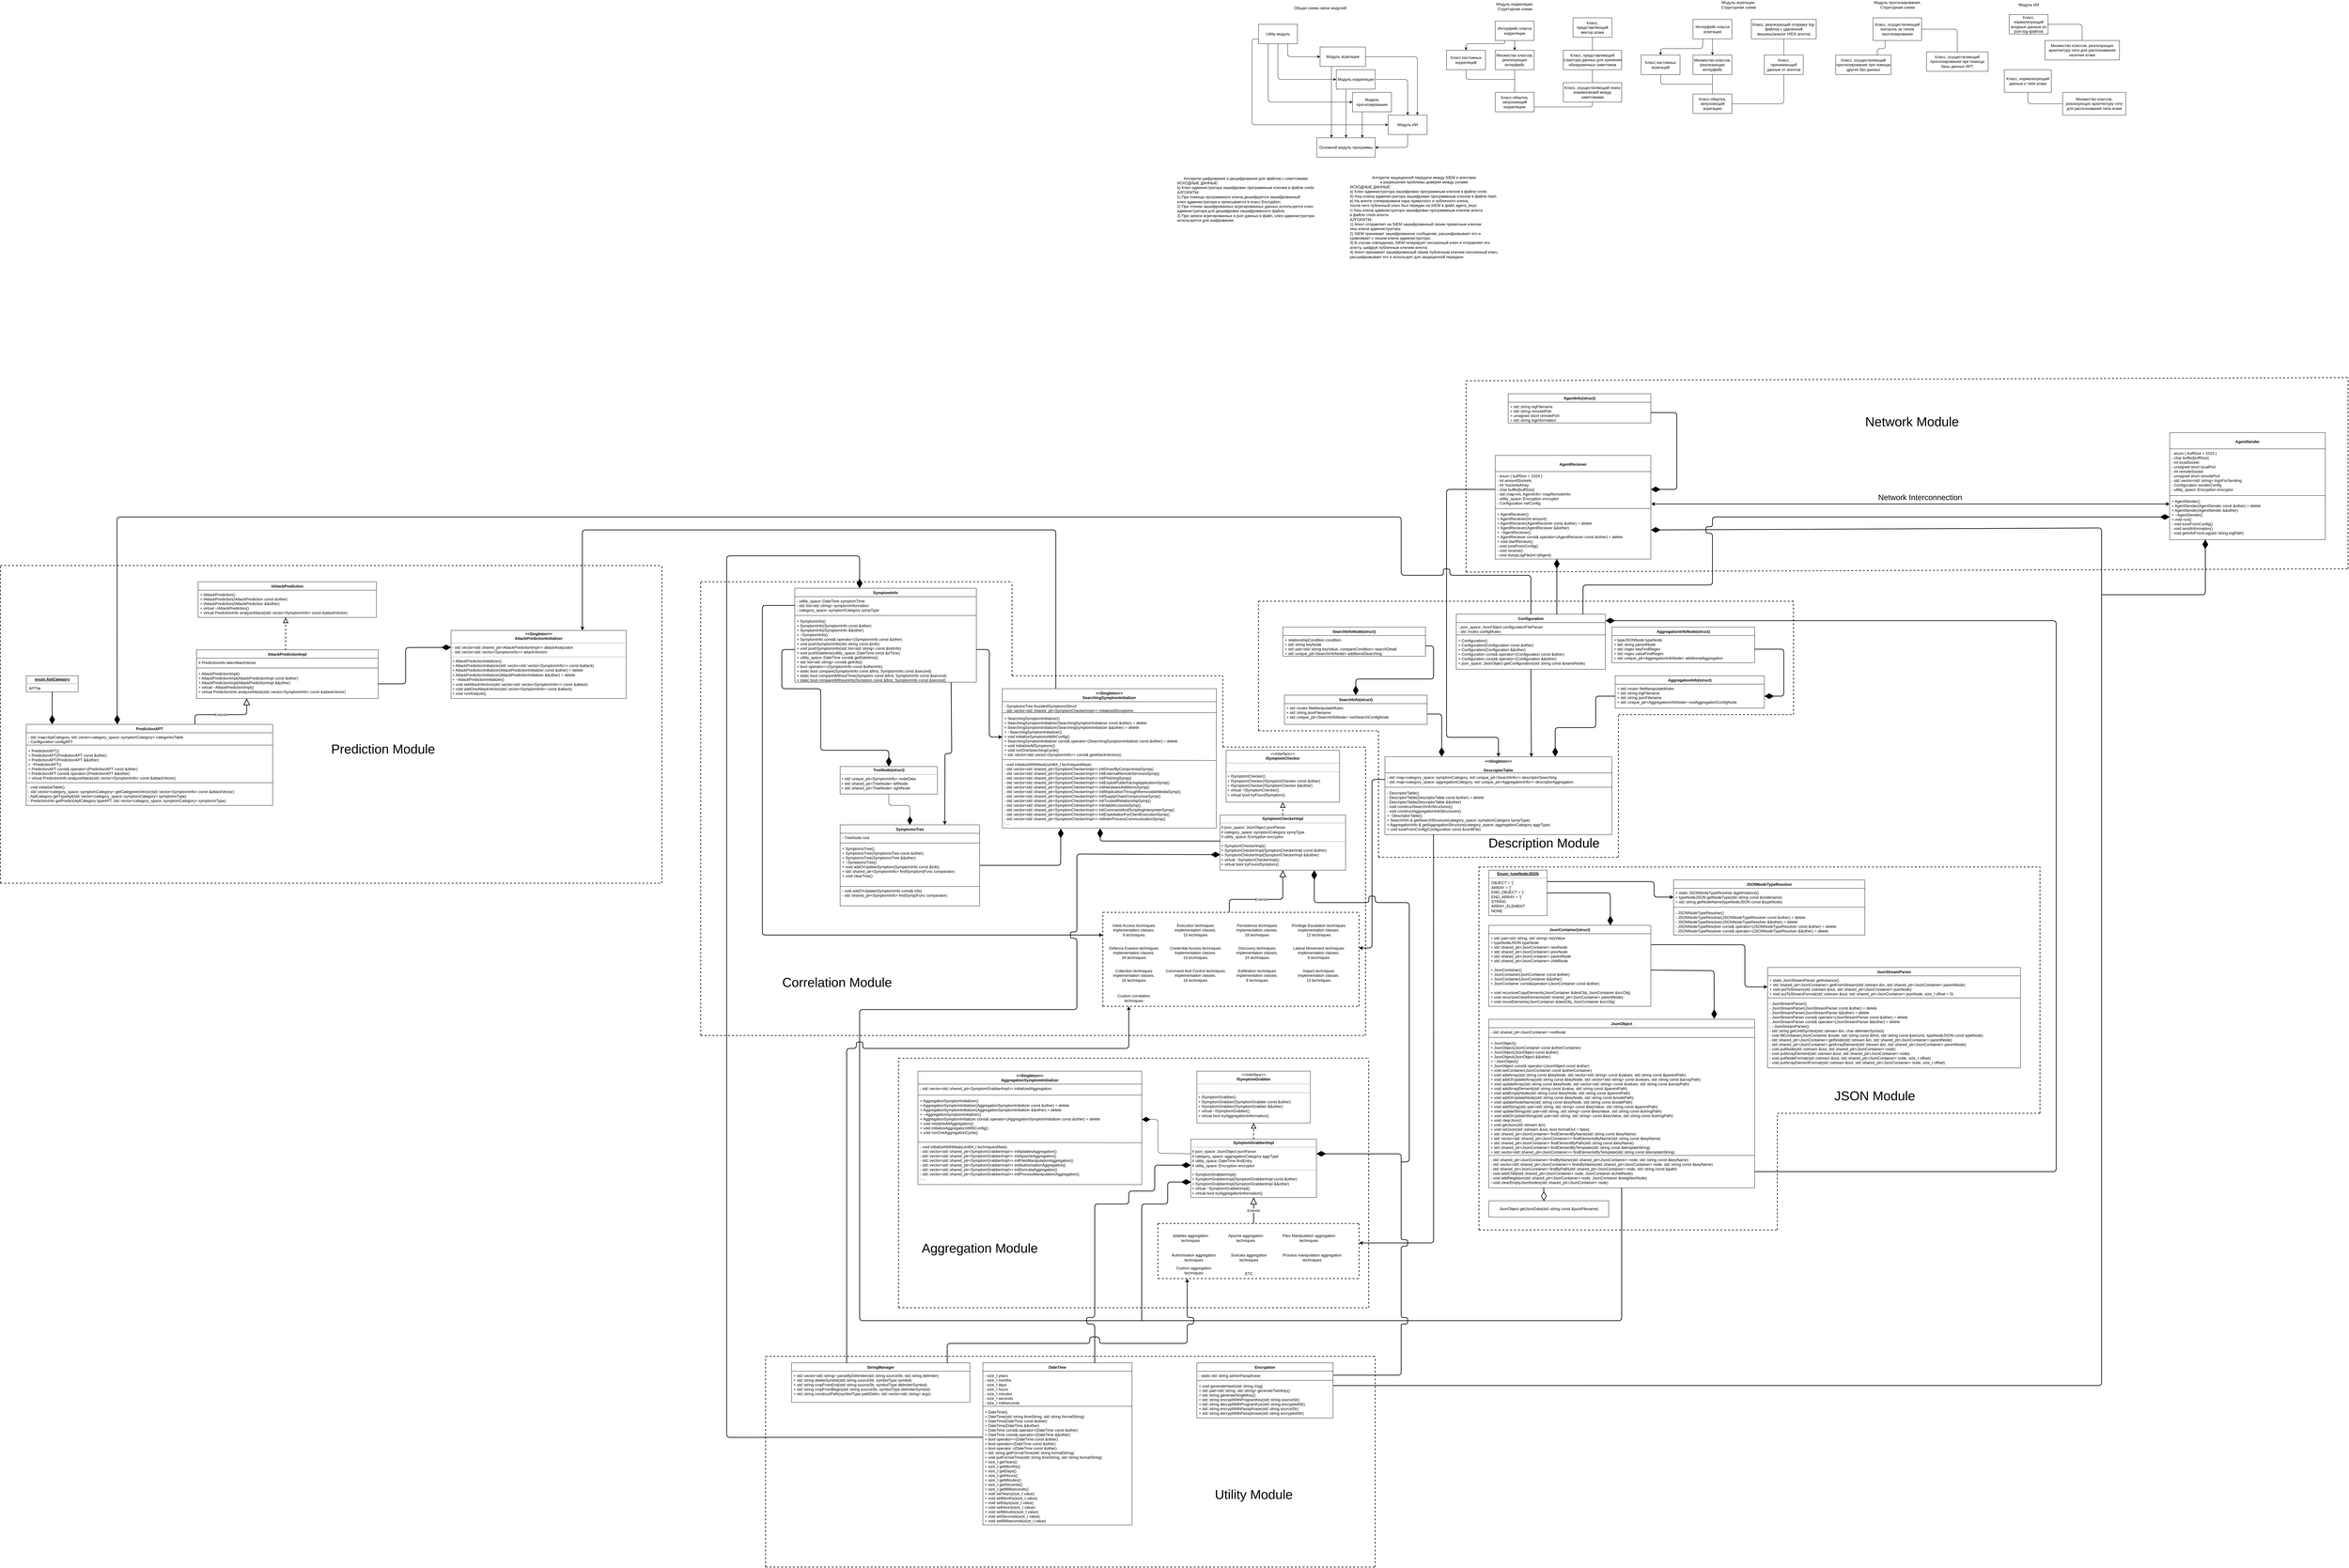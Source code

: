 <mxfile version="13.6.2" type="device"><diagram id="Bd-ChLLneN9ohsklupBS" name="Page-1"><mxGraphModel dx="9433" dy="5665" grid="1" gridSize="10" guides="1" tooltips="1" connect="1" arrows="1" fold="1" page="1" pageScale="1" pageWidth="2339" pageHeight="3300" math="0" shadow="0"><root><mxCell id="0"/><mxCell id="1" parent="0"/><mxCell id="4s5174hRdkzryUS_4ja0-1" value="Основной модуль программы" style="rounded=0;whiteSpace=wrap;html=1;" parent="1" vertex="1"><mxGeometry x="500" y="390" width="180" height="60" as="geometry"/></mxCell><mxCell id="4s5174hRdkzryUS_4ja0-2" value="Модуль агрегации" style="rounded=0;whiteSpace=wrap;html=1;" parent="1" vertex="1"><mxGeometry x="510" y="110" width="140" height="60" as="geometry"/></mxCell><mxCell id="4s5174hRdkzryUS_4ja0-3" value="Модуль корреляции" style="rounded=0;whiteSpace=wrap;html=1;" parent="1" vertex="1"><mxGeometry x="560" y="180" width="120" height="60" as="geometry"/></mxCell><mxCell id="4s5174hRdkzryUS_4ja0-4" value="Модель прогнозирования" style="rounded=0;whiteSpace=wrap;html=1;" parent="1" vertex="1"><mxGeometry x="610" y="250" width="120" height="60" as="geometry"/></mxCell><mxCell id="4s5174hRdkzryUS_4ja0-5" value="Utility-модуль" style="rounded=0;whiteSpace=wrap;html=1;" parent="1" vertex="1"><mxGeometry x="320" y="40" width="120" height="60" as="geometry"/></mxCell><mxCell id="4s5174hRdkzryUS_4ja0-6" value="" style="endArrow=classic;html=1;exitX=0.25;exitY=1;exitDx=0;exitDy=0;entryX=0.25;entryY=0;entryDx=0;entryDy=0;" parent="1" source="4s5174hRdkzryUS_4ja0-2" target="4s5174hRdkzryUS_4ja0-1" edge="1"><mxGeometry width="50" height="50" relative="1" as="geometry"><mxPoint x="450" y="320" as="sourcePoint"/><mxPoint x="500" y="270" as="targetPoint"/></mxGeometry></mxCell><mxCell id="4s5174hRdkzryUS_4ja0-7" value="" style="endArrow=classic;html=1;exitX=0.25;exitY=1;exitDx=0;exitDy=0;entryX=0.5;entryY=0;entryDx=0;entryDy=0;" parent="1" source="4s5174hRdkzryUS_4ja0-3" target="4s5174hRdkzryUS_4ja0-1" edge="1"><mxGeometry width="50" height="50" relative="1" as="geometry"><mxPoint x="780" y="400" as="sourcePoint"/><mxPoint x="830" y="350" as="targetPoint"/></mxGeometry></mxCell><mxCell id="4s5174hRdkzryUS_4ja0-9" value="" style="endArrow=classic;html=1;exitX=0.25;exitY=1;exitDx=0;exitDy=0;entryX=0.778;entryY=0.003;entryDx=0;entryDy=0;entryPerimeter=0;" parent="1" source="4s5174hRdkzryUS_4ja0-4" target="4s5174hRdkzryUS_4ja0-1" edge="1"><mxGeometry width="50" height="50" relative="1" as="geometry"><mxPoint x="670" y="400" as="sourcePoint"/><mxPoint x="720" y="350" as="targetPoint"/></mxGeometry></mxCell><mxCell id="4s5174hRdkzryUS_4ja0-10" value="" style="endArrow=classic;html=1;exitX=0.75;exitY=1;exitDx=0;exitDy=0;entryX=0;entryY=0.5;entryDx=0;entryDy=0;" parent="1" source="4s5174hRdkzryUS_4ja0-5" target="4s5174hRdkzryUS_4ja0-2" edge="1"><mxGeometry width="50" height="50" relative="1" as="geometry"><mxPoint x="420" y="250" as="sourcePoint"/><mxPoint x="470" y="200" as="targetPoint"/><Array as="points"><mxPoint x="410" y="140"/></Array></mxGeometry></mxCell><mxCell id="4s5174hRdkzryUS_4ja0-11" value="" style="endArrow=classic;html=1;exitX=0.5;exitY=1;exitDx=0;exitDy=0;entryX=0;entryY=0.5;entryDx=0;entryDy=0;" parent="1" source="4s5174hRdkzryUS_4ja0-5" target="4s5174hRdkzryUS_4ja0-3" edge="1"><mxGeometry width="50" height="50" relative="1" as="geometry"><mxPoint x="370" y="260" as="sourcePoint"/><mxPoint x="420" y="210" as="targetPoint"/><Array as="points"><mxPoint x="380" y="210"/></Array></mxGeometry></mxCell><mxCell id="4s5174hRdkzryUS_4ja0-12" value="" style="endArrow=classic;html=1;exitX=0.25;exitY=1;exitDx=0;exitDy=0;entryX=0;entryY=0.5;entryDx=0;entryDy=0;" parent="1" source="4s5174hRdkzryUS_4ja0-5" target="4s5174hRdkzryUS_4ja0-4" edge="1"><mxGeometry width="50" height="50" relative="1" as="geometry"><mxPoint x="310" y="330" as="sourcePoint"/><mxPoint x="360" y="280" as="targetPoint"/><Array as="points"><mxPoint x="350" y="280"/></Array></mxGeometry></mxCell><mxCell id="4s5174hRdkzryUS_4ja0-13" value="Общая схема связи модулей" style="text;html=1;align=center;verticalAlign=middle;resizable=0;points=[];autosize=1;" parent="1" vertex="1"><mxGeometry x="410" y="-20" width="200" height="20" as="geometry"/></mxCell><mxCell id="4s5174hRdkzryUS_4ja0-14" value="&lt;div&gt;Модуль корреляции.&lt;/div&gt;&lt;div&gt;Структурная схема&lt;br&gt;&lt;/div&gt;" style="text;html=1;align=center;verticalAlign=middle;resizable=0;points=[];autosize=1;" parent="1" vertex="1"><mxGeometry x="1035" y="-30" width="150" height="30" as="geometry"/></mxCell><mxCell id="4s5174hRdkzryUS_4ja0-29" value="&lt;div&gt;Модуль агрегации.&lt;/div&gt;&lt;div&gt;Структурная схема&lt;br&gt;&lt;/div&gt;" style="text;html=1;align=center;verticalAlign=middle;resizable=0;points=[];autosize=1;" parent="1" vertex="1"><mxGeometry x="1730" y="-35" width="140" height="30" as="geometry"/></mxCell><mxCell id="4s5174hRdkzryUS_4ja0-41" value="&lt;div&gt;Модуль прогнозирования.&lt;/div&gt;&lt;div&gt;Структурная схема&lt;br&gt;&lt;/div&gt;" style="text;html=1;align=center;verticalAlign=middle;resizable=0;points=[];autosize=1;" parent="1" vertex="1"><mxGeometry x="2200" y="-35" width="180" height="30" as="geometry"/></mxCell><mxCell id="4s5174hRdkzryUS_4ja0-48" value="Интерфейс класса агрегации" style="rounded=0;whiteSpace=wrap;html=1;" parent="1" vertex="1"><mxGeometry x="1660" y="25" width="120" height="60" as="geometry"/></mxCell><mxCell id="4s5174hRdkzryUS_4ja0-49" value="Множество классов, реализующих интерфейс" style="rounded=0;whiteSpace=wrap;html=1;" parent="1" vertex="1"><mxGeometry x="1660" y="135" width="120" height="60" as="geometry"/></mxCell><mxCell id="4s5174hRdkzryUS_4ja0-50" value="Класс кастомных агрегаций" style="rounded=0;whiteSpace=wrap;html=1;" parent="1" vertex="1"><mxGeometry x="1500" y="135" width="120" height="60" as="geometry"/></mxCell><mxCell id="4s5174hRdkzryUS_4ja0-51" value="Класс-обертка, запускающий агрегацию" style="rounded=0;whiteSpace=wrap;html=1;" parent="1" vertex="1"><mxGeometry x="1660" y="255" width="120" height="60" as="geometry"/></mxCell><mxCell id="4s5174hRdkzryUS_4ja0-52" value="Класс, реализующий отправку log-файлов с удаленной машины(аналог HIDS агента)" style="rounded=0;whiteSpace=wrap;html=1;" parent="1" vertex="1"><mxGeometry x="1840" y="25" width="200" height="60" as="geometry"/></mxCell><mxCell id="4s5174hRdkzryUS_4ja0-53" value="Класс, принимающий данные от агентов" style="rounded=0;whiteSpace=wrap;html=1;" parent="1" vertex="1"><mxGeometry x="1880" y="135" width="120" height="60" as="geometry"/></mxCell><mxCell id="4s5174hRdkzryUS_4ja0-54" value="" style="endArrow=none;html=1;entryX=0.5;entryY=1;entryDx=0;entryDy=0;exitX=1;exitY=0.5;exitDx=0;exitDy=0;" parent="1" source="4s5174hRdkzryUS_4ja0-51" target="4s5174hRdkzryUS_4ja0-53" edge="1"><mxGeometry width="50" height="50" relative="1" as="geometry"><mxPoint x="1900" y="255" as="sourcePoint"/><mxPoint x="1950" y="205" as="targetPoint"/><Array as="points"><mxPoint x="1940" y="285"/></Array></mxGeometry></mxCell><mxCell id="4s5174hRdkzryUS_4ja0-55" value="" style="endArrow=none;html=1;exitX=0.5;exitY=0;exitDx=0;exitDy=0;entryX=0.5;entryY=1;entryDx=0;entryDy=0;" parent="1" source="4s5174hRdkzryUS_4ja0-53" target="4s5174hRdkzryUS_4ja0-52" edge="1"><mxGeometry width="50" height="50" relative="1" as="geometry"><mxPoint x="2050" y="195" as="sourcePoint"/><mxPoint x="2100" y="145" as="targetPoint"/></mxGeometry></mxCell><mxCell id="4s5174hRdkzryUS_4ja0-56" value="" style="endArrow=classic;html=1;exitX=0.5;exitY=1;exitDx=0;exitDy=0;entryX=0.5;entryY=0;entryDx=0;entryDy=0;" parent="1" source="4s5174hRdkzryUS_4ja0-48" target="4s5174hRdkzryUS_4ja0-49" edge="1"><mxGeometry width="50" height="50" relative="1" as="geometry"><mxPoint x="1800" y="185" as="sourcePoint"/><mxPoint x="1850" y="135" as="targetPoint"/></mxGeometry></mxCell><mxCell id="4s5174hRdkzryUS_4ja0-57" value="" style="endArrow=classic;html=1;exitX=0.25;exitY=1;exitDx=0;exitDy=0;entryX=0.5;entryY=0;entryDx=0;entryDy=0;" parent="1" source="4s5174hRdkzryUS_4ja0-48" target="4s5174hRdkzryUS_4ja0-50" edge="1"><mxGeometry width="50" height="50" relative="1" as="geometry"><mxPoint x="1470" y="105" as="sourcePoint"/><mxPoint x="1520" y="55" as="targetPoint"/><Array as="points"><mxPoint x="1690" y="115"/><mxPoint x="1560" y="115"/></Array></mxGeometry></mxCell><mxCell id="4s5174hRdkzryUS_4ja0-58" value="" style="endArrow=none;html=1;entryX=0.5;entryY=1;entryDx=0;entryDy=0;exitX=0.5;exitY=0;exitDx=0;exitDy=0;" parent="1" source="4s5174hRdkzryUS_4ja0-51" target="4s5174hRdkzryUS_4ja0-49" edge="1"><mxGeometry width="50" height="50" relative="1" as="geometry"><mxPoint x="1690" y="255" as="sourcePoint"/><mxPoint x="1740" y="205" as="targetPoint"/></mxGeometry></mxCell><mxCell id="4s5174hRdkzryUS_4ja0-59" value="" style="endArrow=none;html=1;exitX=0.5;exitY=1;exitDx=0;exitDy=0;" parent="1" source="4s5174hRdkzryUS_4ja0-50" edge="1"><mxGeometry width="50" height="50" relative="1" as="geometry"><mxPoint x="1540" y="265" as="sourcePoint"/><mxPoint x="1720" y="225" as="targetPoint"/><Array as="points"><mxPoint x="1560" y="225"/></Array></mxGeometry></mxCell><mxCell id="4s5174hRdkzryUS_4ja0-60" value="Интерфейс класса корреляции" style="rounded=0;whiteSpace=wrap;html=1;" parent="1" vertex="1"><mxGeometry x="1050" y="30" width="120" height="60" as="geometry"/></mxCell><mxCell id="4s5174hRdkzryUS_4ja0-61" value="Множество классов, реализующих интерфейс" style="rounded=0;whiteSpace=wrap;html=1;" parent="1" vertex="1"><mxGeometry x="1050" y="120" width="120" height="60" as="geometry"/></mxCell><mxCell id="4s5174hRdkzryUS_4ja0-62" value="Класс кастомных корреляций" style="rounded=0;whiteSpace=wrap;html=1;" parent="1" vertex="1"><mxGeometry x="900" y="120" width="120" height="60" as="geometry"/></mxCell><mxCell id="4s5174hRdkzryUS_4ja0-63" value="" style="endArrow=classic;html=1;exitX=0.5;exitY=1;exitDx=0;exitDy=0;entryX=0.5;entryY=0;entryDx=0;entryDy=0;" parent="1" source="4s5174hRdkzryUS_4ja0-60" target="4s5174hRdkzryUS_4ja0-61" edge="1"><mxGeometry width="50" height="50" relative="1" as="geometry"><mxPoint x="1230" y="140" as="sourcePoint"/><mxPoint x="1280" y="90" as="targetPoint"/></mxGeometry></mxCell><mxCell id="4s5174hRdkzryUS_4ja0-64" value="" style="endArrow=classic;html=1;exitX=0.25;exitY=1;exitDx=0;exitDy=0;entryX=0.5;entryY=0;entryDx=0;entryDy=0;" parent="1" source="4s5174hRdkzryUS_4ja0-60" target="4s5174hRdkzryUS_4ja0-62" edge="1"><mxGeometry width="50" height="50" relative="1" as="geometry"><mxPoint x="940" y="130" as="sourcePoint"/><mxPoint x="990" y="80" as="targetPoint"/><Array as="points"><mxPoint x="1080" y="100"/><mxPoint x="960" y="100"/></Array></mxGeometry></mxCell><mxCell id="4s5174hRdkzryUS_4ja0-65" value="Класс-обертка, запускающий корреляцию" style="rounded=0;whiteSpace=wrap;html=1;" parent="1" vertex="1"><mxGeometry x="1050" y="250" width="120" height="60" as="geometry"/></mxCell><mxCell id="4s5174hRdkzryUS_4ja0-66" value="" style="endArrow=none;html=1;entryX=0.5;entryY=1;entryDx=0;entryDy=0;exitX=0.5;exitY=0;exitDx=0;exitDy=0;" parent="1" source="4s5174hRdkzryUS_4ja0-65" target="4s5174hRdkzryUS_4ja0-61" edge="1"><mxGeometry width="50" height="50" relative="1" as="geometry"><mxPoint x="1130" y="240" as="sourcePoint"/><mxPoint x="1180" y="190" as="targetPoint"/></mxGeometry></mxCell><mxCell id="4s5174hRdkzryUS_4ja0-67" value="" style="endArrow=none;html=1;exitX=0.5;exitY=1;exitDx=0;exitDy=0;" parent="1" source="4s5174hRdkzryUS_4ja0-62" edge="1"><mxGeometry width="50" height="50" relative="1" as="geometry"><mxPoint x="980" y="270" as="sourcePoint"/><mxPoint x="1110" y="210" as="targetPoint"/><Array as="points"><mxPoint x="960" y="210"/></Array></mxGeometry></mxCell><mxCell id="4s5174hRdkzryUS_4ja0-68" value="Класс, представляющий структуру данных для хранения обнаруженных симптомов" style="rounded=0;whiteSpace=wrap;html=1;" parent="1" vertex="1"><mxGeometry x="1260" y="120" width="180" height="60" as="geometry"/></mxCell><mxCell id="4s5174hRdkzryUS_4ja0-69" value="Класс, осуществляющий поиск взаимосвязей между симптомами" style="rounded=0;whiteSpace=wrap;html=1;" parent="1" vertex="1"><mxGeometry x="1260" y="220" width="180" height="60" as="geometry"/></mxCell><mxCell id="4s5174hRdkzryUS_4ja0-70" value="Класс, представляющий вектор атаки" style="rounded=0;whiteSpace=wrap;html=1;" parent="1" vertex="1"><mxGeometry x="1290" y="20" width="120" height="60" as="geometry"/></mxCell><mxCell id="4s5174hRdkzryUS_4ja0-71" value="" style="endArrow=none;html=1;exitX=0.5;exitY=0;exitDx=0;exitDy=0;entryX=0.5;entryY=1;entryDx=0;entryDy=0;" parent="1" source="4s5174hRdkzryUS_4ja0-68" target="4s5174hRdkzryUS_4ja0-70" edge="1"><mxGeometry width="50" height="50" relative="1" as="geometry"><mxPoint x="1520" y="130" as="sourcePoint"/><mxPoint x="1570" y="80" as="targetPoint"/></mxGeometry></mxCell><mxCell id="4s5174hRdkzryUS_4ja0-72" value="" style="endArrow=none;html=1;exitX=0.5;exitY=0;exitDx=0;exitDy=0;entryX=0.5;entryY=1;entryDx=0;entryDy=0;" parent="1" source="4s5174hRdkzryUS_4ja0-69" target="4s5174hRdkzryUS_4ja0-68" edge="1"><mxGeometry width="50" height="50" relative="1" as="geometry"><mxPoint x="1530" y="270" as="sourcePoint"/><mxPoint x="1580" y="220" as="targetPoint"/></mxGeometry></mxCell><mxCell id="4s5174hRdkzryUS_4ja0-73" value="" style="endArrow=none;html=1;entryX=0.5;entryY=1;entryDx=0;entryDy=0;exitX=1;exitY=0.75;exitDx=0;exitDy=0;" parent="1" source="4s5174hRdkzryUS_4ja0-65" target="4s5174hRdkzryUS_4ja0-69" edge="1"><mxGeometry width="50" height="50" relative="1" as="geometry"><mxPoint x="1300" y="380" as="sourcePoint"/><mxPoint x="1350" y="330" as="targetPoint"/><Array as="points"><mxPoint x="1350" y="295"/></Array></mxGeometry></mxCell><mxCell id="5Rmvf7POcLLRnDB_MH8n-6" value="Модуль ИИ" style="rounded=0;whiteSpace=wrap;html=1;" parent="1" vertex="1"><mxGeometry x="720" y="320" width="120" height="60" as="geometry"/></mxCell><mxCell id="5Rmvf7POcLLRnDB_MH8n-7" value="" style="endArrow=classic;html=1;exitX=0.5;exitY=1;exitDx=0;exitDy=0;entryX=1;entryY=0.5;entryDx=0;entryDy=0;" parent="1" source="5Rmvf7POcLLRnDB_MH8n-6" target="4s5174hRdkzryUS_4ja0-1" edge="1"><mxGeometry width="50" height="50" relative="1" as="geometry"><mxPoint x="770" y="460" as="sourcePoint"/><mxPoint x="820" y="410" as="targetPoint"/><Array as="points"><mxPoint x="780" y="420"/></Array></mxGeometry></mxCell><mxCell id="5Rmvf7POcLLRnDB_MH8n-8" value="" style="endArrow=classic;html=1;entryX=0;entryY=0.5;entryDx=0;entryDy=0;exitX=0;exitY=0.75;exitDx=0;exitDy=0;" parent="1" source="4s5174hRdkzryUS_4ja0-5" target="5Rmvf7POcLLRnDB_MH8n-6" edge="1"><mxGeometry width="50" height="50" relative="1" as="geometry"><mxPoint x="290" y="400" as="sourcePoint"/><mxPoint x="340" y="350" as="targetPoint"/><Array as="points"><mxPoint x="300" y="85"/><mxPoint x="300" y="350"/></Array></mxGeometry></mxCell><mxCell id="5Rmvf7POcLLRnDB_MH8n-9" value="" style="endArrow=classic;html=1;entryX=0.5;entryY=0;entryDx=0;entryDy=0;exitX=1;exitY=0.5;exitDx=0;exitDy=0;" parent="1" source="4s5174hRdkzryUS_4ja0-3" target="5Rmvf7POcLLRnDB_MH8n-6" edge="1"><mxGeometry width="50" height="50" relative="1" as="geometry"><mxPoint x="720" y="160" as="sourcePoint"/><mxPoint x="770" y="110" as="targetPoint"/><Array as="points"><mxPoint x="780" y="210"/></Array></mxGeometry></mxCell><mxCell id="5Rmvf7POcLLRnDB_MH8n-10" value="" style="endArrow=classic;html=1;entryX=0.75;entryY=0;entryDx=0;entryDy=0;exitX=1;exitY=0.5;exitDx=0;exitDy=0;" parent="1" source="4s5174hRdkzryUS_4ja0-2" target="5Rmvf7POcLLRnDB_MH8n-6" edge="1"><mxGeometry width="50" height="50" relative="1" as="geometry"><mxPoint x="730" y="120" as="sourcePoint"/><mxPoint x="780" y="70" as="targetPoint"/><Array as="points"><mxPoint x="810" y="140"/></Array></mxGeometry></mxCell><mxCell id="5Rmvf7POcLLRnDB_MH8n-11" value="Модуль ИИ" style="text;html=1;align=center;verticalAlign=middle;resizable=0;points=[];autosize=1;" parent="1" vertex="1"><mxGeometry x="2650" y="-30" width="90" height="20" as="geometry"/></mxCell><mxCell id="5Rmvf7POcLLRnDB_MH8n-17" value="Класс, осуществляющий контроль за типом прогнозирования" style="rounded=0;whiteSpace=wrap;html=1;" parent="1" vertex="1"><mxGeometry x="2215" y="20" width="150" height="70" as="geometry"/></mxCell><mxCell id="5Rmvf7POcLLRnDB_MH8n-18" value="Класс, осуществляющий прогнозирования при помощи базы данных APT" style="rounded=0;whiteSpace=wrap;html=1;" parent="1" vertex="1"><mxGeometry x="2380" y="125" width="190" height="60" as="geometry"/></mxCell><mxCell id="5Rmvf7POcLLRnDB_MH8n-19" value="Класс, осуществляющий прогнозирование при помощи других баз данных" style="rounded=0;whiteSpace=wrap;html=1;" parent="1" vertex="1"><mxGeometry x="2100" y="135" width="171" height="60" as="geometry"/></mxCell><mxCell id="5Rmvf7POcLLRnDB_MH8n-20" value="" style="endArrow=none;html=1;exitX=1;exitY=0.5;exitDx=0;exitDy=0;entryX=0.5;entryY=0;entryDx=0;entryDy=0;" parent="1" source="5Rmvf7POcLLRnDB_MH8n-17" target="5Rmvf7POcLLRnDB_MH8n-18" edge="1"><mxGeometry width="50" height="50" relative="1" as="geometry"><mxPoint x="2460" y="95" as="sourcePoint"/><mxPoint x="2510" y="45" as="targetPoint"/><Array as="points"><mxPoint x="2475" y="55"/></Array></mxGeometry></mxCell><mxCell id="5Rmvf7POcLLRnDB_MH8n-21" value="" style="endArrow=none;html=1;entryX=0.25;entryY=1;entryDx=0;entryDy=0;exitX=0.75;exitY=0;exitDx=0;exitDy=0;" parent="1" source="5Rmvf7POcLLRnDB_MH8n-19" target="5Rmvf7POcLLRnDB_MH8n-17" edge="1"><mxGeometry width="50" height="50" relative="1" as="geometry"><mxPoint x="2220" y="325" as="sourcePoint"/><mxPoint x="2270" y="275" as="targetPoint"/><Array as="points"><mxPoint x="2228" y="115"/><mxPoint x="2253" y="115"/></Array></mxGeometry></mxCell><mxCell id="5Rmvf7POcLLRnDB_MH8n-22" value="Класс, нормализующий входные данные из json-log-файлов" style="rounded=0;whiteSpace=wrap;html=1;" parent="1" vertex="1"><mxGeometry x="2635" y="10" width="120" height="60" as="geometry"/></mxCell><mxCell id="5Rmvf7POcLLRnDB_MH8n-23" value="Множество классов, реализующих архитектуру сети для распознавания наличия атаки" style="rounded=0;whiteSpace=wrap;html=1;" parent="1" vertex="1"><mxGeometry x="2745" y="90" width="230" height="60" as="geometry"/></mxCell><mxCell id="5Rmvf7POcLLRnDB_MH8n-24" value="Класс, нормализующий данные о типе атаки" style="rounded=0;whiteSpace=wrap;html=1;" parent="1" vertex="1"><mxGeometry x="2620" y="180" width="145" height="70" as="geometry"/></mxCell><mxCell id="5Rmvf7POcLLRnDB_MH8n-25" value="Множество классов, реализующих архитектуру сети для распознования типа атаки" style="rounded=0;whiteSpace=wrap;html=1;" parent="1" vertex="1"><mxGeometry x="2800" y="250" width="195" height="70" as="geometry"/></mxCell><mxCell id="5Rmvf7POcLLRnDB_MH8n-26" value="" style="endArrow=none;html=1;exitX=1;exitY=0.5;exitDx=0;exitDy=0;entryX=0.5;entryY=0;entryDx=0;entryDy=0;" parent="1" source="5Rmvf7POcLLRnDB_MH8n-22" target="5Rmvf7POcLLRnDB_MH8n-23" edge="1"><mxGeometry width="50" height="50" relative="1" as="geometry"><mxPoint x="2935" y="30" as="sourcePoint"/><mxPoint x="2985" y="-20" as="targetPoint"/><Array as="points"><mxPoint x="2860" y="40"/></Array></mxGeometry></mxCell><mxCell id="5Rmvf7POcLLRnDB_MH8n-27" value="" style="endArrow=none;html=1;exitX=0.5;exitY=1;exitDx=0;exitDy=0;entryX=0;entryY=0.5;entryDx=0;entryDy=0;" parent="1" source="5Rmvf7POcLLRnDB_MH8n-24" target="5Rmvf7POcLLRnDB_MH8n-25" edge="1"><mxGeometry width="50" height="50" relative="1" as="geometry"><mxPoint x="2705" y="370" as="sourcePoint"/><mxPoint x="2755" y="320" as="targetPoint"/><Array as="points"><mxPoint x="2693" y="285"/></Array></mxGeometry></mxCell><mxCell id="jNTD417VRB58ixTz7XXT-3" value="&lt;p style=&quot;margin: 0px ; margin-top: 4px ; text-align: center&quot;&gt;&lt;i&gt;&amp;lt;&amp;lt;Interface&amp;gt;&amp;gt;&lt;/i&gt;&lt;br&gt;&lt;b&gt;ISymptomChecker&lt;/b&gt;&lt;/p&gt;&lt;hr size=&quot;1&quot;&gt;&lt;p style=&quot;margin: 0px ; margin-left: 4px&quot;&gt;&lt;br&gt;&lt;/p&gt;&lt;hr size=&quot;1&quot;&gt;&lt;p style=&quot;margin: 0px ; margin-left: 4px&quot;&gt;+ ISymptomChecker()&lt;/p&gt;&lt;p style=&quot;margin: 0px ; margin-left: 4px&quot;&gt;+ ISymptomChecker(ISymptomChecker const &amp;amp;other)&lt;/p&gt;&lt;p style=&quot;margin: 0px ; margin-left: 4px&quot;&gt;+ ISymptomChecker(ISymptomChecker &amp;amp;&amp;amp;other)&lt;br&gt;&lt;/p&gt;&lt;p style=&quot;margin: 0px ; margin-left: 4px&quot;&gt;+ virtual ~ISymptomChecker()&lt;/p&gt;&lt;p style=&quot;margin: 0px ; margin-left: 4px&quot;&gt;+ virtual bool tryFoundSymptom()&lt;br&gt;&lt;/p&gt;" style="verticalAlign=top;align=left;overflow=fill;fontSize=12;fontFamily=Helvetica;html=1;" parent="1" vertex="1"><mxGeometry x="220" y="2280" width="350" height="160" as="geometry"/></mxCell><mxCell id="jNTD417VRB58ixTz7XXT-4" value="&lt;p style=&quot;margin: 0px ; margin-top: 4px ; text-align: center&quot;&gt;&lt;b&gt;SymptomCheckerImpl&lt;/b&gt;&lt;br&gt;&lt;/p&gt;&lt;hr size=&quot;1&quot;&gt;&lt;p style=&quot;margin: 0px ; margin-left: 4px&quot;&gt;# json_space::JsonObject jsonParser&lt;/p&gt;&lt;p style=&quot;margin: 0px ; margin-left: 4px&quot;&gt;# category_space::symptomCategory sympType&lt;/p&gt;&lt;p style=&quot;margin: 0px ; margin-left: 4px&quot;&gt;# utility_space::Enctyption encryptor&lt;br&gt;&lt;/p&gt;&lt;hr size=&quot;1&quot;&gt;&lt;p style=&quot;margin: 0px ; margin-left: 4px&quot;&gt;+ SymptomCheckerImpl()&lt;/p&gt;&lt;p style=&quot;margin: 0px ; margin-left: 4px&quot;&gt;+ SymptomCheckerImpl(SymptomCheckerImpl const &amp;amp;other)&lt;/p&gt;&lt;p style=&quot;margin: 0px ; margin-left: 4px&quot;&gt;+ SymptomCheckerImpl(SymptomCheckerImpl &amp;amp;&amp;amp;other)&lt;/p&gt;&lt;p style=&quot;margin: 0px ; margin-left: 4px&quot;&gt;+ virtual ~SymptomCheckerImpl()&lt;/p&gt;&lt;p style=&quot;margin: 0px ; margin-left: 4px&quot;&gt;+ virtual bool tryFoundSymptom()&lt;br&gt;&lt;/p&gt;" style="verticalAlign=top;align=left;overflow=fill;fontSize=12;fontFamily=Helvetica;html=1;" parent="1" vertex="1"><mxGeometry x="201.25" y="2480" width="387.5" height="170" as="geometry"/></mxCell><mxCell id="jNTD417VRB58ixTz7XXT-5" value="" style="endArrow=block;dashed=1;endFill=0;endSize=12;html=1;exitX=0.5;exitY=0;exitDx=0;exitDy=0;entryX=0.5;entryY=1;entryDx=0;entryDy=0;strokeWidth=2;" parent="1" source="jNTD417VRB58ixTz7XXT-4" target="jNTD417VRB58ixTz7XXT-3" edge="1"><mxGeometry width="160" relative="1" as="geometry"><mxPoint x="320" y="2530" as="sourcePoint"/><mxPoint x="480" y="2530" as="targetPoint"/></mxGeometry></mxCell><mxCell id="OYBNfNMv_9lY_AcwHEuL-14" value="" style="endArrow=diamondThin;endFill=1;endSize=24;html=1;entryX=0.457;entryY=1.005;entryDx=0;entryDy=0;entryPerimeter=0;exitX=0.002;exitY=0.471;exitDx=0;exitDy=0;strokeWidth=2;exitPerimeter=0;" parent="1" source="jNTD417VRB58ixTz7XXT-4" target="OYBNfNMv_9lY_AcwHEuL-11" edge="1"><mxGeometry width="160" relative="1" as="geometry"><mxPoint x="-30" y="2710" as="sourcePoint"/><mxPoint x="130" y="2710" as="targetPoint"/><Array as="points"><mxPoint x="150" y="2560"/><mxPoint x="-10" y="2560"/><mxPoint x="-168" y="2560"/></Array></mxGeometry></mxCell><mxCell id="mQlCWaKN-hHfTg_3YPO3-5" value="" style="endArrow=diamondThin;endFill=1;endSize=24;html=1;exitX=1;exitY=0.5;exitDx=0;exitDy=0;entryX=0.273;entryY=1.007;entryDx=0;entryDy=0;entryPerimeter=0;strokeWidth=2;" parent="1" source="OYBNfNMv_9lY_AcwHEuL-4" target="OYBNfNMv_9lY_AcwHEuL-11" edge="1"><mxGeometry width="160" relative="1" as="geometry"><mxPoint x="-540" y="2740" as="sourcePoint"/><mxPoint x="-380" y="2740" as="targetPoint"/><Array as="points"><mxPoint x="-290" y="2635"/></Array></mxGeometry></mxCell><mxCell id="MQOQYEtxHYOpb23-urbj-2" value="&lt;p style=&quot;margin: 0px ; margin-top: 4px ; text-align: center&quot;&gt;&lt;b&gt;TreeNode(struct)&lt;/b&gt;&lt;br&gt;&lt;/p&gt;&lt;hr size=&quot;1&quot;&gt;&lt;div&gt;&amp;nbsp;+ std::unique_ptr&amp;lt;SymptomInfo&amp;gt; nodeData&lt;/div&gt;&lt;div&gt;&amp;nbsp;+ std::shared_ptr&amp;lt;TreeNode&amp;gt; leftNode&lt;/div&gt;&lt;div&gt;&amp;nbsp;+ std::shared_ptr&amp;lt;TreeNode&amp;gt; rightNode&lt;/div&gt;&lt;div&gt;&lt;br&gt;&lt;/div&gt;" style="verticalAlign=top;align=left;overflow=fill;fontSize=12;fontFamily=Helvetica;html=1;" parent="1" vertex="1"><mxGeometry x="-970" y="2330" width="300" height="85" as="geometry"/></mxCell><mxCell id="MQOQYEtxHYOpb23-urbj-3" value="" style="endArrow=diamondThin;endFill=1;endSize=24;html=1;exitX=0.5;exitY=1;exitDx=0;exitDy=0;entryX=0.5;entryY=0;entryDx=0;entryDy=0;" parent="1" source="MQOQYEtxHYOpb23-urbj-2" target="OYBNfNMv_9lY_AcwHEuL-1" edge="1"><mxGeometry width="160" relative="1" as="geometry"><mxPoint x="-1120" y="2490" as="sourcePoint"/><mxPoint x="-960" y="2490" as="targetPoint"/><Array as="points"><mxPoint x="-820" y="2450"/><mxPoint x="-755" y="2450"/></Array></mxGeometry></mxCell><mxCell id="ZVb_PWQ8fuJWIWu04kVb-2" value="- void addOrUpdate(SymptomInfo const&amp; info)&#xA;- std::shared_ptr&lt;SymptomInfo&gt; findSymp(Func comparator)&#xA;" style="text;fillColor=none;align=left;verticalAlign=top;spacingLeft=4;spacingRight=4;overflow=hidden;rotatable=0;points=[[0,0.5],[1,0.5]];portConstraint=eastwest;strokeColor=#000000;" parent="1" vertex="1"><mxGeometry x="-970" y="2700" width="430" height="60" as="geometry"/></mxCell><mxCell id="ZVb_PWQ8fuJWIWu04kVb-4" value="" style="endArrow=diamondThin;endFill=1;endSize=24;html=1;exitX=0;exitY=0.5;exitDx=0;exitDy=0;entryX=0.5;entryY=0;entryDx=0;entryDy=0;strokeWidth=2;" parent="1" source="MQOQYEtxHYOpb23-urbj-7" target="MQOQYEtxHYOpb23-urbj-2" edge="1"><mxGeometry width="160" relative="1" as="geometry"><mxPoint x="-1130" y="2130" as="sourcePoint"/><mxPoint x="-970" y="2130" as="targetPoint"/><Array as="points"><mxPoint x="-1150" y="1969"/><mxPoint x="-1150" y="2090"/><mxPoint x="-1030" y="2090"/><mxPoint x="-1030" y="2183"/><mxPoint x="-1030" y="2280"/><mxPoint x="-820" y="2280"/></Array></mxGeometry></mxCell><mxCell id="ZVb_PWQ8fuJWIWu04kVb-5" value="" style="endArrow=classic;html=1;entryX=0.75;entryY=0;entryDx=0;entryDy=0;exitX=0.861;exitY=1.004;exitDx=0;exitDy=0;exitPerimeter=0;strokeWidth=2;" parent="1" source="MQOQYEtxHYOpb23-urbj-7" target="OYBNfNMv_9lY_AcwHEuL-1" edge="1"><mxGeometry width="50" height="50" relative="1" as="geometry"><mxPoint x="-610" y="2390" as="sourcePoint"/><mxPoint x="-620" y="2480" as="targetPoint"/><Array as="points"><mxPoint x="-626" y="2290"/><mxPoint x="-647" y="2290"/><mxPoint x="-647" y="2380"/></Array></mxGeometry></mxCell><mxCell id="ZVb_PWQ8fuJWIWu04kVb-6" value="" style="endArrow=classic;html=1;exitX=1;exitY=0.5;exitDx=0;exitDy=0;entryX=0;entryY=0.5;entryDx=0;entryDy=0;strokeWidth=2;" parent="1" source="MQOQYEtxHYOpb23-urbj-7" target="OYBNfNMv_9lY_AcwHEuL-8" edge="1"><mxGeometry width="50" height="50" relative="1" as="geometry"><mxPoint x="-470" y="2060" as="sourcePoint"/><mxPoint x="-420" y="2010" as="targetPoint"/><Array as="points"><mxPoint x="-510" y="1969"/><mxPoint x="-510" y="2239"/></Array></mxGeometry></mxCell><mxCell id="l3AHzFjw580-RocpPpyo-15" value="&lt;div&gt;Initial Access techniques&lt;/div&gt;&lt;div&gt;implementation classes.&lt;/div&gt;&lt;div&gt;9 techniques&lt;br&gt;&lt;/div&gt;" style="text;html=1;align=center;verticalAlign=middle;resizable=0;points=[];autosize=1;" parent="1" vertex="1"><mxGeometry x="-150" y="2810" width="170" height="50" as="geometry"/></mxCell><mxCell id="l3AHzFjw580-RocpPpyo-18" value="&lt;div&gt;Execution techniques&lt;/div&gt;&lt;div&gt;implementation classes.&lt;/div&gt;&lt;div&gt;10 techniques&lt;br&gt;&lt;/div&gt;" style="text;html=1;align=center;verticalAlign=middle;resizable=0;points=[];autosize=1;" parent="1" vertex="1"><mxGeometry x="45" y="2810" width="160" height="50" as="geometry"/></mxCell><mxCell id="l3AHzFjw580-RocpPpyo-19" value="&lt;div&gt;Persistence techniques&lt;/div&gt;&lt;div&gt;implementation classes.&lt;/div&gt;&lt;div&gt;18 techniques&lt;br&gt;&lt;/div&gt;" style="text;html=1;align=center;verticalAlign=middle;resizable=0;points=[];autosize=1;" parent="1" vertex="1"><mxGeometry x="235" y="2810" width="160" height="50" as="geometry"/></mxCell><mxCell id="l3AHzFjw580-RocpPpyo-20" value="&lt;div&gt;Privilege Escalation techniques&lt;/div&gt;&lt;div&gt;implementation classes.&lt;/div&gt;&lt;div&gt;12 techniques&lt;br&gt;&lt;/div&gt;" style="text;html=1;align=center;verticalAlign=middle;resizable=0;points=[];autosize=1;" parent="1" vertex="1"><mxGeometry x="400" y="2810" width="210" height="50" as="geometry"/></mxCell><mxCell id="l3AHzFjw580-RocpPpyo-21" value="&lt;div&gt;Defence Evasion techniques&lt;/div&gt;&lt;div&gt;implementation classes.&lt;/div&gt;&lt;div&gt;34 techniques&lt;br&gt;&lt;/div&gt;" style="text;html=1;align=center;verticalAlign=middle;resizable=0;points=[];autosize=1;" parent="1" vertex="1"><mxGeometry x="-160" y="2880" width="190" height="50" as="geometry"/></mxCell><mxCell id="l3AHzFjw580-RocpPpyo-22" value="&lt;div&gt;Credential Access techniques&lt;/div&gt;&lt;div&gt;implementation classes.&lt;/div&gt;&lt;div&gt;14 techniques&lt;br&gt;&lt;/div&gt;" style="text;html=1;align=center;verticalAlign=middle;resizable=0;points=[];autosize=1;" parent="1" vertex="1"><mxGeometry x="25" y="2880" width="200" height="50" as="geometry"/></mxCell><mxCell id="l3AHzFjw580-RocpPpyo-23" value="&lt;div&gt;Discovery techniques&lt;/div&gt;&lt;div&gt;implementation classes.&lt;/div&gt;&lt;div&gt;24 techniques&lt;br&gt;&lt;/div&gt;" style="text;html=1;align=center;verticalAlign=middle;resizable=0;points=[];autosize=1;" parent="1" vertex="1"><mxGeometry x="235" y="2880" width="160" height="50" as="geometry"/></mxCell><mxCell id="l3AHzFjw580-RocpPpyo-24" value="&lt;div&gt;Lateral Movement techniques&lt;/div&gt;&lt;div&gt;implementation classes.&lt;/div&gt;&lt;div&gt;9 techniques&lt;br&gt;&lt;/div&gt;" style="text;html=1;align=center;verticalAlign=middle;resizable=0;points=[];autosize=1;" parent="1" vertex="1"><mxGeometry x="405" y="2880" width="200" height="50" as="geometry"/></mxCell><mxCell id="l3AHzFjw580-RocpPpyo-25" value="&lt;div&gt;Collection techniques&lt;/div&gt;&lt;div&gt;implementation classes.&lt;/div&gt;&lt;div&gt;16 techniques&lt;br&gt;&lt;/div&gt;" style="text;html=1;align=center;verticalAlign=middle;resizable=0;points=[];autosize=1;" parent="1" vertex="1"><mxGeometry x="-145" y="2950" width="160" height="50" as="geometry"/></mxCell><mxCell id="l3AHzFjw580-RocpPpyo-26" value="&lt;div&gt;Command And Control techniques&lt;/div&gt;&lt;div&gt;implementation classes.&lt;/div&gt;&lt;div&gt;16 techniques&lt;br&gt;&lt;/div&gt;" style="text;html=1;align=center;verticalAlign=middle;resizable=0;points=[];autosize=1;" parent="1" vertex="1"><mxGeometry x="10" y="2950" width="230" height="50" as="geometry"/></mxCell><mxCell id="l3AHzFjw580-RocpPpyo-27" value="&lt;div&gt;Exfiltration techniques&lt;/div&gt;&lt;div&gt;implementation classes.&lt;/div&gt;&lt;div&gt;9 techniques&lt;br&gt;&lt;/div&gt;" style="text;html=1;align=center;verticalAlign=middle;resizable=0;points=[];autosize=1;" parent="1" vertex="1"><mxGeometry x="235" y="2950" width="160" height="50" as="geometry"/></mxCell><mxCell id="l3AHzFjw580-RocpPpyo-28" value="&lt;div&gt;Impact techniques&lt;/div&gt;&lt;div&gt;implementation classes.&lt;/div&gt;&lt;div&gt;13 techniques&lt;br&gt;&lt;/div&gt;" style="text;html=1;align=center;verticalAlign=middle;resizable=0;points=[];autosize=1;" parent="1" vertex="1"><mxGeometry x="425" y="2950" width="160" height="50" as="geometry"/></mxCell><mxCell id="l3AHzFjw580-RocpPpyo-29" value="" style="endArrow=none;dashed=1;html=1;strokeWidth=2;" parent="1" edge="1"><mxGeometry width="50" height="50" relative="1" as="geometry"><mxPoint x="-160" y="3070" as="sourcePoint"/><mxPoint x="630" y="3070" as="targetPoint"/></mxGeometry></mxCell><mxCell id="l3AHzFjw580-RocpPpyo-30" value="" style="endArrow=none;dashed=1;html=1;strokeWidth=2;" parent="1" edge="1"><mxGeometry width="50" height="50" relative="1" as="geometry"><mxPoint x="-160" y="2780" as="sourcePoint"/><mxPoint x="630" y="2780" as="targetPoint"/></mxGeometry></mxCell><mxCell id="l3AHzFjw580-RocpPpyo-31" value="" style="endArrow=none;dashed=1;html=1;strokeWidth=2;" parent="1" edge="1"><mxGeometry width="50" height="50" relative="1" as="geometry"><mxPoint x="630" y="3070" as="sourcePoint"/><mxPoint x="630" y="2780" as="targetPoint"/></mxGeometry></mxCell><mxCell id="l3AHzFjw580-RocpPpyo-32" value="" style="endArrow=none;dashed=1;html=1;strokeWidth=2;" parent="1" edge="1"><mxGeometry width="50" height="50" relative="1" as="geometry"><mxPoint x="-160" y="3070" as="sourcePoint"/><mxPoint x="-160" y="2780" as="targetPoint"/></mxGeometry></mxCell><mxCell id="l3AHzFjw580-RocpPpyo-33" value="Extends" style="endArrow=block;endSize=16;endFill=0;html=1;entryX=0.5;entryY=1;entryDx=0;entryDy=0;strokeWidth=2;" parent="1" target="jNTD417VRB58ixTz7XXT-4" edge="1"><mxGeometry x="-0.059" width="160" relative="1" as="geometry"><mxPoint x="230" y="2780" as="sourcePoint"/><mxPoint x="390" y="2740" as="targetPoint"/><Array as="points"><mxPoint x="230" y="2740"/><mxPoint x="395" y="2740"/></Array><mxPoint as="offset"/></mxGeometry></mxCell><mxCell id="M0P0bNspXzdhBRcmVi4z-1" value="" style="endArrow=classic;html=1;exitX=0;exitY=0.5;exitDx=0;exitDy=0;strokeWidth=2;" parent="1" source="MQOQYEtxHYOpb23-urbj-5" edge="1"><mxGeometry width="50" height="50" relative="1" as="geometry"><mxPoint x="-1320" y="1880" as="sourcePoint"/><mxPoint x="-160" y="2850" as="targetPoint"/><Array as="points"><mxPoint x="-1210" y="1833"/><mxPoint x="-1210" y="2850"/><mxPoint x="-280" y="2850"/></Array></mxGeometry></mxCell><mxCell id="M0P0bNspXzdhBRcmVi4z-16" value="&lt;div&gt;Custom correlation&lt;/div&gt;&lt;div&gt;techniques&lt;br&gt;&lt;/div&gt;" style="text;html=1;align=center;verticalAlign=middle;resizable=0;points=[];autosize=1;fontSize=12;" parent="1" vertex="1"><mxGeometry x="-130" y="3030" width="130" height="30" as="geometry"/></mxCell><mxCell id="YLahe00_ulTmwyiRtNou-1" value="" style="endArrow=classic;html=1;exitX=0;exitY=0.5;exitDx=0;exitDy=0;strokeWidth=2;" parent="1" source="M0P0bNspXzdhBRcmVi4z-7" edge="1"><mxGeometry width="50" height="50" relative="1" as="geometry"><mxPoint x="730" y="2740" as="sourcePoint"/><mxPoint x="630" y="2890" as="targetPoint"/><Array as="points"><mxPoint x="670" y="2370"/><mxPoint x="670" y="2890"/></Array></mxGeometry></mxCell><mxCell id="YLahe00_ulTmwyiRtNou-2" value="&lt;p style=&quot;margin: 0px ; margin-top: 4px ; text-align: center&quot;&gt;&lt;i&gt;&amp;lt;&amp;lt;Interface&amp;gt;&amp;gt;&lt;/i&gt;&lt;br&gt;&lt;b&gt;ISymptomGrabber&lt;/b&gt;&lt;/p&gt;&lt;hr size=&quot;1&quot;&gt;&lt;p style=&quot;margin: 0px ; margin-left: 4px&quot;&gt;&lt;br&gt;&lt;/p&gt;&lt;hr size=&quot;1&quot;&gt;&lt;p style=&quot;margin: 0px ; margin-left: 4px&quot;&gt;+ ISymptomGrabber()&lt;/p&gt;&lt;p style=&quot;margin: 0px ; margin-left: 4px&quot;&gt;+ ISymptomGrabber(ISymptomGrabber const &amp;amp;other)&lt;/p&gt;&lt;p style=&quot;margin: 0px ; margin-left: 4px&quot;&gt;+ ISymptomGrabber(ISymptomGrabber &amp;amp;&amp;amp;other)&lt;br&gt;&lt;/p&gt;&lt;p style=&quot;margin: 0px ; margin-left: 4px&quot;&gt;+ virtual ~ISymptomGrabber()&lt;/p&gt;&lt;p style=&quot;margin: 0px ; margin-left: 4px&quot;&gt;+ virtual bool tryAggregationInformation()&lt;br&gt;&lt;/p&gt;" style="verticalAlign=top;align=left;overflow=fill;fontSize=12;fontFamily=Helvetica;html=1;" parent="1" vertex="1"><mxGeometry x="130" y="3270" width="350" height="160" as="geometry"/></mxCell><mxCell id="YLahe00_ulTmwyiRtNou-3" value="&lt;p style=&quot;margin: 0px ; margin-top: 4px ; text-align: center&quot;&gt;&lt;b&gt;SymptomGrabberImpl&lt;/b&gt;&lt;br&gt;&lt;/p&gt;&lt;hr size=&quot;1&quot;&gt;&lt;p style=&quot;margin: 0px ; margin-left: 4px&quot;&gt;# json_space::JsonObject jsonParser&lt;/p&gt;&lt;p style=&quot;margin: 0px ; margin-left: 4px&quot;&gt;# category_space::aggregationCategory aggrType&lt;/p&gt;&lt;p style=&quot;margin: 0px ; margin-left: 4px&quot;&gt;# utility_space::DateTime firstEntry&lt;/p&gt;&lt;p style=&quot;margin: 0px ; margin-left: 4px&quot;&gt;# utility_space::Encryption encryptor&lt;br&gt;&lt;/p&gt;&lt;hr size=&quot;1&quot;&gt;&lt;p style=&quot;margin: 0px ; margin-left: 4px&quot;&gt;+ SymptomGrabberImpl()&lt;/p&gt;&lt;p style=&quot;margin: 0px ; margin-left: 4px&quot;&gt;+ SymptomGrabberImpl(SymptomGrabberImpl const &amp;amp;other)&lt;/p&gt;&lt;p style=&quot;margin: 0px ; margin-left: 4px&quot;&gt;+ SymptomGrabberImpl(SymptomGrabberImpl &amp;amp;&amp;amp;other)&lt;/p&gt;&lt;p style=&quot;margin: 0px ; margin-left: 4px&quot;&gt;+ virtual ~SymptomGrabberImpl()&lt;/p&gt;&lt;p style=&quot;margin: 0px ; margin-left: 4px&quot;&gt;+ virtual bool tryAggregationInformation()&lt;br&gt;&lt;/p&gt;" style="verticalAlign=top;align=left;overflow=fill;fontSize=12;fontFamily=Helvetica;html=1;" parent="1" vertex="1"><mxGeometry x="111.25" y="3480" width="387.5" height="180" as="geometry"/></mxCell><mxCell id="YLahe00_ulTmwyiRtNou-4" value="" style="endArrow=block;dashed=1;endFill=0;endSize=12;html=1;entryX=0.5;entryY=1;entryDx=0;entryDy=0;exitX=0.5;exitY=0;exitDx=0;exitDy=0;strokeWidth=2;" parent="1" source="YLahe00_ulTmwyiRtNou-3" target="YLahe00_ulTmwyiRtNou-2" edge="1"><mxGeometry width="160" relative="1" as="geometry"><mxPoint x="-100" y="3480" as="sourcePoint"/><mxPoint x="60" y="3480" as="targetPoint"/></mxGeometry></mxCell><mxCell id="YLahe00_ulTmwyiRtNou-5" value="&lt;div&gt;Iptables aggregation&lt;/div&gt;&lt;div&gt;techniques&lt;br&gt;&lt;/div&gt;" style="text;html=1;align=center;verticalAlign=middle;resizable=0;points=[];autosize=1;" parent="1" vertex="1"><mxGeometry x="40" y="3770" width="140" height="30" as="geometry"/></mxCell><mxCell id="YLahe00_ulTmwyiRtNou-6" value="&lt;div&gt;Apache aggregation&lt;/div&gt;&lt;div&gt;techniques&lt;br&gt;&lt;/div&gt;" style="text;html=1;align=center;verticalAlign=middle;resizable=0;points=[];autosize=1;" parent="1" vertex="1"><mxGeometry x="210" y="3770" width="140" height="30" as="geometry"/></mxCell><mxCell id="YLahe00_ulTmwyiRtNou-7" value="&lt;div&gt;Files Manipulation aggregation&lt;/div&gt;&lt;div&gt;techniques&lt;br&gt;&lt;/div&gt;" style="text;html=1;align=center;verticalAlign=middle;resizable=0;points=[];autosize=1;" parent="1" vertex="1"><mxGeometry x="370" y="3770" width="210" height="30" as="geometry"/></mxCell><mxCell id="YLahe00_ulTmwyiRtNou-9" value="&lt;div&gt;Process manipulation aggregation&lt;/div&gt;&lt;div&gt;techniques&lt;br&gt;&lt;/div&gt;" style="text;html=1;align=center;verticalAlign=middle;resizable=0;points=[];autosize=1;" parent="1" vertex="1"><mxGeometry x="370" y="3830" width="230" height="30" as="geometry"/></mxCell><mxCell id="YLahe00_ulTmwyiRtNou-10" value="&lt;div&gt;Suricata aggregation&lt;/div&gt;&lt;div&gt;techniques&lt;br&gt;&lt;/div&gt;" style="text;html=1;align=center;verticalAlign=middle;resizable=0;points=[];autosize=1;" parent="1" vertex="1"><mxGeometry x="215" y="3830" width="150" height="30" as="geometry"/></mxCell><mxCell id="YLahe00_ulTmwyiRtNou-11" value="&lt;div&gt;Authorisation aggregation&lt;/div&gt;&lt;div&gt;techniques&lt;br&gt;&lt;/div&gt;" style="text;html=1;align=center;verticalAlign=middle;resizable=0;points=[];autosize=1;" parent="1" vertex="1"><mxGeometry x="30" y="3830" width="180" height="30" as="geometry"/></mxCell><mxCell id="YLahe00_ulTmwyiRtNou-12" value="ETC" style="text;html=1;align=center;verticalAlign=middle;resizable=0;points=[];autosize=1;" parent="1" vertex="1"><mxGeometry x="270" y="3885" width="40" height="20" as="geometry"/></mxCell><mxCell id="YLahe00_ulTmwyiRtNou-13" value="" style="endArrow=none;dashed=1;html=1;strokeWidth=2;" parent="1" edge="1"><mxGeometry width="50" height="50" relative="1" as="geometry"><mxPoint x="10" y="3910" as="sourcePoint"/><mxPoint x="630" y="3910" as="targetPoint"/></mxGeometry></mxCell><mxCell id="YLahe00_ulTmwyiRtNou-14" value="" style="endArrow=none;dashed=1;html=1;strokeWidth=2;" parent="1" edge="1"><mxGeometry width="50" height="50" relative="1" as="geometry"><mxPoint x="10" y="3740" as="sourcePoint"/><mxPoint x="630" y="3740" as="targetPoint"/></mxGeometry></mxCell><mxCell id="YLahe00_ulTmwyiRtNou-15" value="" style="endArrow=none;dashed=1;html=1;strokeWidth=2;" parent="1" edge="1"><mxGeometry width="50" height="50" relative="1" as="geometry"><mxPoint x="630" y="3740" as="sourcePoint"/><mxPoint x="630" y="3910" as="targetPoint"/></mxGeometry></mxCell><mxCell id="YLahe00_ulTmwyiRtNou-16" value="" style="endArrow=none;dashed=1;html=1;strokeWidth=2;" parent="1" edge="1"><mxGeometry width="50" height="50" relative="1" as="geometry"><mxPoint x="10" y="3740" as="sourcePoint"/><mxPoint x="10" y="3910" as="targetPoint"/></mxGeometry></mxCell><mxCell id="YLahe00_ulTmwyiRtNou-17" value="Extends" style="endArrow=block;endSize=16;endFill=0;html=1;strokeWidth=2;entryX=0.5;entryY=1;entryDx=0;entryDy=0;" parent="1" target="YLahe00_ulTmwyiRtNou-3" edge="1"><mxGeometry width="160" relative="1" as="geometry"><mxPoint x="305" y="3740" as="sourcePoint"/><mxPoint x="310" y="3700" as="targetPoint"/></mxGeometry></mxCell><mxCell id="Cszrf914GGVj4lrS3QxA-1" value="" style="endArrow=diamondThin;endFill=1;endSize=24;html=1;exitX=1;exitY=0.5;exitDx=0;exitDy=0;entryX=0.25;entryY=0;entryDx=0;entryDy=0;strokeWidth=2;" parent="1" source="M0P0bNspXzdhBRcmVi4z-13" target="M0P0bNspXzdhBRcmVi4z-6" edge="1"><mxGeometry width="160" relative="1" as="geometry"><mxPoint x="1000" y="2150" as="sourcePoint"/><mxPoint x="1160" y="2150" as="targetPoint"/><Array as="points"><mxPoint x="885" y="2168"/></Array></mxGeometry></mxCell><mxCell id="Cszrf914GGVj4lrS3QxA-7" value="&lt;div&gt;Custom aggregation&lt;/div&gt;&lt;div&gt;techniques&lt;br&gt;&lt;/div&gt;" style="text;html=1;align=center;verticalAlign=middle;resizable=0;points=[];autosize=1;" parent="1" vertex="1"><mxGeometry x="50" y="3870" width="140" height="30" as="geometry"/></mxCell><mxCell id="uaN_b1hn4KifNNAKwDfo-3" value="" style="endArrow=diamondThin;endFill=1;endSize=24;html=1;exitX=1;exitY=0.5;exitDx=0;exitDy=0;entryX=0.5;entryY=0;entryDx=0;entryDy=0;strokeWidth=2;" parent="1" source="uaN_b1hn4KifNNAKwDfo-2" target="M0P0bNspXzdhBRcmVi4z-11" edge="1"><mxGeometry width="160" relative="1" as="geometry"><mxPoint x="930" y="1960" as="sourcePoint"/><mxPoint x="1090" y="1960" as="targetPoint"/><Array as="points"><mxPoint x="860" y="1958"/><mxPoint x="860" y="2060"/><mxPoint x="620" y="2060"/></Array></mxGeometry></mxCell><mxCell id="uaN_b1hn4KifNNAKwDfo-6" value="" style="endArrow=diamondThin;endFill=1;endSize=24;html=1;strokeWidth=2;exitX=1;exitY=0.5;exitDx=0;exitDy=0;entryX=1;entryY=0.5;entryDx=0;entryDy=0;" parent="1" source="uaN_b1hn4KifNNAKwDfo-5" target="Cszrf914GGVj4lrS3QxA-4" edge="1"><mxGeometry width="160" relative="1" as="geometry"><mxPoint x="1890" y="1890" as="sourcePoint"/><mxPoint x="2050" y="1890" as="targetPoint"/><Array as="points"><mxPoint x="1940" y="1968"/><mxPoint x="1940" y="2113"/></Array></mxGeometry></mxCell><mxCell id="uaN_b1hn4KifNNAKwDfo-7" value="" style="endArrow=diamondThin;endFill=1;endSize=24;html=1;strokeWidth=2;exitX=0;exitY=0.5;exitDx=0;exitDy=0;entryX=0.75;entryY=0;entryDx=0;entryDy=0;" parent="1" source="Cszrf914GGVj4lrS3QxA-4" target="M0P0bNspXzdhBRcmVi4z-6" edge="1"><mxGeometry width="160" relative="1" as="geometry"><mxPoint x="1020" y="2200" as="sourcePoint"/><mxPoint x="1180" y="2200" as="targetPoint"/><Array as="points"><mxPoint x="1360" y="2113"/><mxPoint x="1360" y="2210"/><mxPoint x="1235" y="2210"/></Array></mxGeometry></mxCell><mxCell id="OYBNfNMv_9lY_AcwHEuL-5" value="&lt;&lt;Singleton&gt;&gt;&#xA;SearchingSymptomInitializer" style="swimlane;fontStyle=1;align=center;verticalAlign=top;childLayout=stackLayout;horizontal=1;startSize=40;horizontalStack=0;resizeParent=1;resizeParentMax=0;resizeLast=0;collapsible=1;marginBottom=0;" parent="1" vertex="1"><mxGeometry x="-470" y="2090" width="660" height="430" as="geometry"><mxRectangle x="-270" y="1540" width="240" height="26" as="alternateBounds"/></mxGeometry></mxCell><mxCell id="OYBNfNMv_9lY_AcwHEuL-6" value="- SymptomsTree foundedSymptomsStruct&#xA;- std::vector&lt;std::shared_ptr&lt;SymptomCheckerImpl&gt;&gt; initializedSymptoms&#xA;" style="text;strokeColor=none;fillColor=none;align=left;verticalAlign=top;spacingLeft=4;spacingRight=4;overflow=hidden;rotatable=0;points=[[0,0.5],[1,0.5]];portConstraint=eastwest;" parent="OYBNfNMv_9lY_AcwHEuL-5" vertex="1"><mxGeometry y="40" width="660" height="30" as="geometry"/></mxCell><mxCell id="OYBNfNMv_9lY_AcwHEuL-7" value="" style="line;strokeWidth=1;fillColor=none;align=left;verticalAlign=middle;spacingTop=-1;spacingLeft=3;spacingRight=3;rotatable=0;labelPosition=right;points=[];portConstraint=eastwest;" parent="OYBNfNMv_9lY_AcwHEuL-5" vertex="1"><mxGeometry y="70" width="660" height="8" as="geometry"/></mxCell><mxCell id="OYBNfNMv_9lY_AcwHEuL-8" value="+ SearchingSymptomInitializer()&#xA;+ SearchingSymptomInitializer(SearchingSymptomInitializer const &amp;other) = delete&#xA;+ SearchingSymptomInitializer(SearchingSymptomInitializer &amp;&amp;other) = delete&#xA;+ ~SearchingSymptomInitializer()&#xA;+ void initializeSymptomsWithConfig()&#xA;+ SearchingSymptomInitializer const&amp; operator=(SearchingSymptomInitializer const &amp;other) = delete&#xA;+ void initialzieAllSymptoms()&#xA;+ void runOneSearchingCycle()&#xA;+ std::vector&lt;std::vector&lt;SymptomInfo&gt;&gt; const&amp; getAttackVectors()&#xA;&#xA;&#xA;&#xA;" style="text;strokeColor=none;fillColor=none;align=left;verticalAlign=top;spacingLeft=4;spacingRight=4;overflow=hidden;rotatable=0;points=[[0,0.5],[1,0.5]];portConstraint=eastwest;" parent="OYBNfNMv_9lY_AcwHEuL-5" vertex="1"><mxGeometry y="78" width="660" height="142" as="geometry"/></mxCell><mxCell id="OYBNfNMv_9lY_AcwHEuL-12" value="" style="endArrow=none;html=1;exitX=0.001;exitY=-0.005;exitDx=0;exitDy=0;exitPerimeter=0;entryX=1;entryY=0.007;entryDx=0;entryDy=0;entryPerimeter=0;" parent="OYBNfNMv_9lY_AcwHEuL-5" source="OYBNfNMv_9lY_AcwHEuL-11" target="OYBNfNMv_9lY_AcwHEuL-11" edge="1"><mxGeometry width="50" height="50" relative="1" as="geometry"><mxPoint x="220" y="190" as="sourcePoint"/><mxPoint x="270" y="140" as="targetPoint"/></mxGeometry></mxCell><mxCell id="OYBNfNMv_9lY_AcwHEuL-11" value="- void initializeWithMask(uint64_t techniquesMask)&#xA;- std::vector&lt;std::shared_ptr&lt;SymptomCheckerImpl&gt;&gt; initDriverByCompromiseSymp()&#xA;- std::vector&lt;std::shared_ptr&lt;SymptomCheckerImpl&gt;&gt; initExternalRemoteServicesSymp()&#xA;- std::vector&lt;std::shared_ptr&lt;SymptomCheckerImpl&gt;&gt; initPhishingSymp()&#xA;- std::vector&lt;std::shared_ptr&lt;SymptomCheckerImpl&gt;&gt; initExploitPublicFacingApplicationSymp()&#xA;- std::vector&lt;std::shared_ptr&lt;SymptomCheckerImpl&gt;&gt; initHardwareAdditionsSymp()&#xA;- std::vector&lt;std::shared_ptr&lt;SymptomCheckerImpl&gt;&gt; initReplicationThroughRemovableMediaSymp()&#xA;- std::vector&lt;std::shared_ptr&lt;SymptomCheckerImpl&gt;&gt; initSupplyChainCompromiseSymp()&#xA;- std::vector&lt;std::shared_ptr&lt;SymptomCheckerImpl&gt;&gt; initTrustedRelationshipSymp()&#xA;- std::vector&lt;std::shared_ptr&lt;SymptomCheckerImpl&gt;&gt; initValidAccountsSymp()&#xA;- std::vector&lt;std::shared_ptr&lt;SymptomCheckerImpl&gt;&gt; initCommandAndScriptingInterpreterSymp()&#xA;- std::vector&lt;std::shared_ptr&lt;SymptomCheckerImpl&gt;&gt; initExploitationForClientExecutionSymp()&#xA;- std::vector&lt;std::shared_ptr&lt;SymptomCheckerImpl&gt;&gt; initInterProcessCommunicationSymp()&#xA;- ...&#xA;&#xA;&#xA;&#xA;" style="text;strokeColor=none;fillColor=none;align=left;verticalAlign=top;spacingLeft=4;spacingRight=4;overflow=hidden;rotatable=0;points=[[0,0.5],[1,0.5]];portConstraint=eastwest;" parent="OYBNfNMv_9lY_AcwHEuL-5" vertex="1"><mxGeometry y="220" width="660" height="210" as="geometry"/></mxCell><mxCell id="OYBNfNMv_9lY_AcwHEuL-1" value="SymptomsTree" style="swimlane;fontStyle=1;align=center;verticalAlign=top;childLayout=stackLayout;horizontal=1;startSize=26;horizontalStack=0;resizeParent=1;resizeParentMax=0;resizeLast=0;collapsible=1;marginBottom=0;" parent="1" vertex="1"><mxGeometry x="-970" y="2510" width="430" height="190" as="geometry"/></mxCell><mxCell id="OYBNfNMv_9lY_AcwHEuL-2" value="- TreeNode root" style="text;strokeColor=none;fillColor=none;align=left;verticalAlign=top;spacingLeft=4;spacingRight=4;overflow=hidden;rotatable=0;points=[[0,0.5],[1,0.5]];portConstraint=eastwest;" parent="OYBNfNMv_9lY_AcwHEuL-1" vertex="1"><mxGeometry y="26" width="430" height="26" as="geometry"/></mxCell><mxCell id="OYBNfNMv_9lY_AcwHEuL-3" value="" style="line;strokeWidth=1;fillColor=none;align=left;verticalAlign=middle;spacingTop=-1;spacingLeft=3;spacingRight=3;rotatable=0;labelPosition=right;points=[];portConstraint=eastwest;" parent="OYBNfNMv_9lY_AcwHEuL-1" vertex="1"><mxGeometry y="52" width="430" height="8" as="geometry"/></mxCell><mxCell id="OYBNfNMv_9lY_AcwHEuL-4" value="+ SymptomsTree()&#xA;+ SymptomsTree(SymptomsTree const &amp;other)&#xA;+ SymptomsTree(SymptomsTree &amp;&amp;other)&#xA;+ ~SymptomsTree()&#xA;+ void addOrUpdateSymptom(SymptomInfo const &amp;info)&#xA;+ std::shared_ptr&lt;SymptomInfo&gt; findSymptom(Func comparator)&#xA;+ void clearTree()&#xA;&#xA;" style="text;strokeColor=none;fillColor=none;align=left;verticalAlign=top;spacingLeft=4;spacingRight=4;overflow=hidden;rotatable=0;points=[[0,0.5],[1,0.5]];portConstraint=eastwest;" parent="OYBNfNMv_9lY_AcwHEuL-1" vertex="1"><mxGeometry y="60" width="430" height="130" as="geometry"/></mxCell><mxCell id="MQOQYEtxHYOpb23-urbj-4" value="SymptomInfo" style="swimlane;fontStyle=1;align=center;verticalAlign=top;childLayout=stackLayout;horizontal=1;startSize=26;horizontalStack=0;resizeParent=1;resizeParentMax=0;resizeLast=0;collapsible=1;marginBottom=0;" parent="1" vertex="1"><mxGeometry x="-1110" y="1780" width="560" height="290" as="geometry"/></mxCell><mxCell id="MQOQYEtxHYOpb23-urbj-5" value="- utility_space::DateTime symptomTime&#xA;- std::list&lt;std::string&gt; symptomInformation&#xA;- category_space::symptomCategory sympType&#xA;" style="text;strokeColor=none;fillColor=none;align=left;verticalAlign=top;spacingLeft=4;spacingRight=4;overflow=hidden;rotatable=0;points=[[0,0.5],[1,0.5]];portConstraint=eastwest;" parent="MQOQYEtxHYOpb23-urbj-4" vertex="1"><mxGeometry y="26" width="560" height="54" as="geometry"/></mxCell><mxCell id="MQOQYEtxHYOpb23-urbj-6" value="" style="line;strokeWidth=1;fillColor=none;align=left;verticalAlign=middle;spacingTop=-1;spacingLeft=3;spacingRight=3;rotatable=0;labelPosition=right;points=[];portConstraint=eastwest;" parent="MQOQYEtxHYOpb23-urbj-4" vertex="1"><mxGeometry y="80" width="560" height="8" as="geometry"/></mxCell><mxCell id="MQOQYEtxHYOpb23-urbj-7" value="+ SymptomInfo()&#xA;+ SymptomInfo(SymptomInfo const &amp;other)&#xA;+ SymptomInfo(SymptomInfo &amp;&amp;other)&#xA;+ ~SymptomInfo()&#xA;+ SymptomInfo const&amp; operator=(SymptomInfo const &amp;other)&#xA;+ void pushSymptomInfo(std::string const &amp;info)&#xA;+ void pushSymptomInfo(std::list&lt;std::string&gt; const &amp;listInfo)&#xA;+ void pushDatetime(utility_space::DateTime const &amp;sTime)&#xA;+ utility_space::DateTime const&amp; getDatetime()&#xA;+ std::list&lt;std::string&gt; const&amp; getInfo()&#xA;+ bool operator==(SymptomInfo const &amp;otherInfo)&#xA;+ static bool compare(SymptomInfo const &amp;first, SymptomInfo const &amp;second)&#xA;+ static bool compareWithoutTime(Symptom const &amp;first, SymptomInfo const &amp;second)&#xA;+ static bool compareWithounInfo(Symptom const &amp;first, SymptomInfo const &amp;second)&#xA;&#xA;&#xA;&#xA;" style="text;strokeColor=none;fillColor=none;align=left;verticalAlign=top;spacingLeft=4;spacingRight=4;overflow=hidden;rotatable=0;points=[[0,0.5],[1,0.5]];portConstraint=eastwest;" parent="MQOQYEtxHYOpb23-urbj-4" vertex="1"><mxGeometry y="88" width="560" height="202" as="geometry"/></mxCell><mxCell id="M0P0bNspXzdhBRcmVi4z-6" value="&lt;&lt;Singleton&gt;&gt;&#xA;&#xA;DescriptorTable&#xA;" style="swimlane;fontStyle=1;align=center;verticalAlign=top;childLayout=stackLayout;horizontal=1;startSize=50;horizontalStack=0;resizeParent=1;resizeParentMax=0;resizeLast=0;collapsible=1;marginBottom=0;fontSize=12;" parent="1" vertex="1"><mxGeometry x="710" y="2300" width="700" height="240" as="geometry"><mxRectangle x="780" y="1290" width="140" height="50" as="alternateBounds"/></mxGeometry></mxCell><mxCell id="M0P0bNspXzdhBRcmVi4z-7" value="- std::map&lt;category_space::symptomCategory, std::unique_ptr&lt;SearchInfo&gt;&gt; descriptorSearching&#xA;- std::map&lt;category_space::aggregationCategory, std::unique_ptr&lt;AggregationInfo&gt;&gt; descriptorAggregation&#xA;" style="text;strokeColor=none;fillColor=none;align=left;verticalAlign=top;spacingLeft=4;spacingRight=4;overflow=hidden;rotatable=0;points=[[0,0.5],[1,0.5]];portConstraint=eastwest;" parent="M0P0bNspXzdhBRcmVi4z-6" vertex="1"><mxGeometry y="50" width="700" height="40" as="geometry"/></mxCell><mxCell id="M0P0bNspXzdhBRcmVi4z-8" value="" style="line;strokeWidth=1;fillColor=none;align=left;verticalAlign=middle;spacingTop=-1;spacingLeft=3;spacingRight=3;rotatable=0;labelPosition=right;points=[];portConstraint=eastwest;" parent="M0P0bNspXzdhBRcmVi4z-6" vertex="1"><mxGeometry y="90" width="700" height="8" as="geometry"/></mxCell><mxCell id="M0P0bNspXzdhBRcmVi4z-9" value="- DescriptorTable()&#xA;- DescriptorTable(DescriptorTable const &amp;other) = delete&#xA;- DescriptorTable(DescriptorTable &amp;&amp;other)&#xA;- void constructSearchInfoStructures()&#xA;- void constructAggregationInfoStructures()&#xA;+ ~DescriptorTable()&#xA;+ SearchInfo &amp; getSearchStructure(category_space::symptomCategory sympType)&#xA;+ AggregationInfo &amp; getAggregationStructure(category_space::aggregationCategory aggrType)&#xA;+ void tuneFromConfig(Configuration const &amp;confiFile)&#xA;&#xA;" style="text;strokeColor=none;fillColor=none;align=left;verticalAlign=top;spacingLeft=4;spacingRight=4;overflow=hidden;rotatable=0;points=[[0,0.5],[1,0.5]];portConstraint=eastwest;" parent="M0P0bNspXzdhBRcmVi4z-6" vertex="1"><mxGeometry y="98" width="700" height="142" as="geometry"/></mxCell><mxCell id="M0P0bNspXzdhBRcmVi4z-11" value="SearchInfo(struct)" style="swimlane;fontStyle=1;childLayout=stackLayout;horizontal=1;startSize=26;fillColor=none;horizontalStack=0;resizeParent=1;resizeParentMax=0;resizeLast=0;collapsible=1;marginBottom=0;fontSize=12;" parent="1" vertex="1"><mxGeometry x="400" y="2110" width="440" height="90" as="geometry"/></mxCell><mxCell id="M0P0bNspXzdhBRcmVi4z-13" value="+ std::mutex fileManipulateMutex&#xA;+ std::string jsonFilename&#xA;+ std::unique_ptr&lt;SearchInfoNode&gt; rootSearchConfigNode&#xA;" style="text;strokeColor=none;fillColor=none;align=left;verticalAlign=top;spacingLeft=4;spacingRight=4;overflow=hidden;rotatable=0;points=[[0,0.5],[1,0.5]];portConstraint=eastwest;" parent="M0P0bNspXzdhBRcmVi4z-11" vertex="1"><mxGeometry y="26" width="440" height="64" as="geometry"/></mxCell><mxCell id="uaN_b1hn4KifNNAKwDfo-1" value="SearchInfoNode(struct)" style="swimlane;fontStyle=1;childLayout=stackLayout;horizontal=1;startSize=26;fillColor=none;horizontalStack=0;resizeParent=1;resizeParentMax=0;resizeLast=0;collapsible=1;marginBottom=0;fontSize=12;" parent="1" vertex="1"><mxGeometry x="395" y="1900" width="440" height="90" as="geometry"/></mxCell><mxCell id="uaN_b1hn4KifNNAKwDfo-2" value="+ relationshipCondition condition&#xA;+ std::string keyNode&#xA;+ std::pair&lt;std::string keyValue, compareCondition&gt; searchDetail&#xA;+ std::unique_ptr&lt;SearchInfoNode&gt; additionalSearching&#xA;" style="text;strokeColor=none;fillColor=none;align=left;verticalAlign=top;spacingLeft=4;spacingRight=4;overflow=hidden;rotatable=0;points=[[0,0.5],[1,0.5]];portConstraint=eastwest;" parent="uaN_b1hn4KifNNAKwDfo-1" vertex="1"><mxGeometry y="26" width="440" height="64" as="geometry"/></mxCell><mxCell id="iA2h9SOJYW0JIB7AYtFt-5" value="" style="endArrow=none;dashed=1;html=1;strokeWidth=2;" parent="1" edge="1"><mxGeometry width="50" height="50" relative="1" as="geometry"><mxPoint x="-790" y="4000" as="sourcePoint"/><mxPoint x="660" y="4000" as="targetPoint"/></mxGeometry></mxCell><mxCell id="iA2h9SOJYW0JIB7AYtFt-6" value="" style="endArrow=none;dashed=1;html=1;strokeWidth=2;" parent="1" edge="1"><mxGeometry width="50" height="50" relative="1" as="geometry"><mxPoint x="-790" y="3230" as="sourcePoint"/><mxPoint x="660" y="3230" as="targetPoint"/></mxGeometry></mxCell><mxCell id="iA2h9SOJYW0JIB7AYtFt-7" value="" style="endArrow=none;dashed=1;html=1;strokeWidth=2;" parent="1" edge="1"><mxGeometry width="50" height="50" relative="1" as="geometry"><mxPoint x="660" y="4000" as="sourcePoint"/><mxPoint x="660" y="3230" as="targetPoint"/></mxGeometry></mxCell><mxCell id="iA2h9SOJYW0JIB7AYtFt-8" value="" style="endArrow=none;dashed=1;html=1;strokeWidth=2;" parent="1" edge="1"><mxGeometry width="50" height="50" relative="1" as="geometry"><mxPoint x="-790" y="4000" as="sourcePoint"/><mxPoint x="-790" y="3230" as="targetPoint"/></mxGeometry></mxCell><mxCell id="iA2h9SOJYW0JIB7AYtFt-9" value="&lt;font style=&quot;font-size: 40px&quot;&gt;Aggregation Module&lt;/font&gt;" style="text;html=1;align=center;verticalAlign=middle;resizable=0;points=[];autosize=1;" parent="1" vertex="1"><mxGeometry x="-760" y="3800" width="440" height="30" as="geometry"/></mxCell><mxCell id="iA2h9SOJYW0JIB7AYtFt-10" value="" style="endArrow=none;dashed=1;html=1;strokeWidth=2;" parent="1" edge="1"><mxGeometry width="50" height="50" relative="1" as="geometry"><mxPoint x="-1400" y="3160" as="sourcePoint"/><mxPoint x="650" y="3160" as="targetPoint"/></mxGeometry></mxCell><mxCell id="iA2h9SOJYW0JIB7AYtFt-11" value="" style="endArrow=none;dashed=1;html=1;strokeWidth=2;" parent="1" edge="1"><mxGeometry width="50" height="50" relative="1" as="geometry"><mxPoint x="650" y="3160" as="sourcePoint"/><mxPoint x="650" y="2270" as="targetPoint"/></mxGeometry></mxCell><mxCell id="iA2h9SOJYW0JIB7AYtFt-12" value="" style="endArrow=none;dashed=1;html=1;strokeWidth=2;" parent="1" edge="1"><mxGeometry width="50" height="50" relative="1" as="geometry"><mxPoint x="210" y="2270" as="sourcePoint"/><mxPoint x="650" y="2270" as="targetPoint"/></mxGeometry></mxCell><mxCell id="iA2h9SOJYW0JIB7AYtFt-13" value="" style="endArrow=none;dashed=1;html=1;strokeWidth=2;" parent="1" edge="1"><mxGeometry width="50" height="50" relative="1" as="geometry"><mxPoint x="210" y="2270" as="sourcePoint"/><mxPoint x="210" y="2050" as="targetPoint"/></mxGeometry></mxCell><mxCell id="iA2h9SOJYW0JIB7AYtFt-14" value="" style="endArrow=none;dashed=1;html=1;strokeWidth=2;" parent="1" edge="1"><mxGeometry width="50" height="50" relative="1" as="geometry"><mxPoint x="-440" y="2050" as="sourcePoint"/><mxPoint x="210" y="2050" as="targetPoint"/></mxGeometry></mxCell><mxCell id="iA2h9SOJYW0JIB7AYtFt-15" value="" style="endArrow=none;dashed=1;html=1;strokeWidth=2;" parent="1" edge="1"><mxGeometry width="50" height="50" relative="1" as="geometry"><mxPoint x="-440" y="2050" as="sourcePoint"/><mxPoint x="-440" y="1760" as="targetPoint"/></mxGeometry></mxCell><mxCell id="iA2h9SOJYW0JIB7AYtFt-16" value="" style="endArrow=none;dashed=1;html=1;strokeWidth=2;" parent="1" edge="1"><mxGeometry width="50" height="50" relative="1" as="geometry"><mxPoint x="-1400" y="3160" as="sourcePoint"/><mxPoint x="-1400" y="1760" as="targetPoint"/></mxGeometry></mxCell><mxCell id="iA2h9SOJYW0JIB7AYtFt-17" value="" style="endArrow=none;dashed=1;html=1;strokeWidth=2;" parent="1" edge="1"><mxGeometry width="50" height="50" relative="1" as="geometry"><mxPoint x="-1400" y="1760" as="sourcePoint"/><mxPoint x="-440" y="1760" as="targetPoint"/></mxGeometry></mxCell><mxCell id="iA2h9SOJYW0JIB7AYtFt-18" value="&lt;font style=&quot;font-size: 40px&quot;&gt;Correlation Module&lt;/font&gt;" style="text;html=1;align=center;verticalAlign=middle;resizable=0;points=[];autosize=1;" parent="1" vertex="1"><mxGeometry x="-1190" y="2980" width="420" height="30" as="geometry"/></mxCell><mxCell id="iA2h9SOJYW0JIB7AYtFt-19" value="" style="endArrow=none;dashed=1;html=1;strokeWidth=2;" parent="1" edge="1"><mxGeometry width="50" height="50" relative="1" as="geometry"><mxPoint x="690" y="2610" as="sourcePoint"/><mxPoint x="1430" y="2610" as="targetPoint"/></mxGeometry></mxCell><mxCell id="iA2h9SOJYW0JIB7AYtFt-20" value="" style="endArrow=none;dashed=1;html=1;strokeWidth=2;" parent="1" edge="1"><mxGeometry width="50" height="50" relative="1" as="geometry"><mxPoint x="690" y="2610" as="sourcePoint"/><mxPoint x="690" y="2220" as="targetPoint"/></mxGeometry></mxCell><mxCell id="iA2h9SOJYW0JIB7AYtFt-21" value="" style="endArrow=none;dashed=1;html=1;strokeWidth=2;" parent="1" edge="1"><mxGeometry width="50" height="50" relative="1" as="geometry"><mxPoint x="1430" y="2610" as="sourcePoint"/><mxPoint x="1430" y="2170" as="targetPoint"/></mxGeometry></mxCell><mxCell id="iA2h9SOJYW0JIB7AYtFt-22" value="" style="endArrow=none;dashed=1;html=1;strokeWidth=2;" parent="1" edge="1"><mxGeometry width="50" height="50" relative="1" as="geometry"><mxPoint x="1430" y="2170" as="sourcePoint"/><mxPoint x="1970" y="2170" as="targetPoint"/></mxGeometry></mxCell><mxCell id="iA2h9SOJYW0JIB7AYtFt-23" value="" style="endArrow=none;dashed=1;html=1;strokeWidth=2;" parent="1" edge="1"><mxGeometry width="50" height="50" relative="1" as="geometry"><mxPoint x="1970" y="2170" as="sourcePoint"/><mxPoint x="1970" y="1820" as="targetPoint"/></mxGeometry></mxCell><mxCell id="iA2h9SOJYW0JIB7AYtFt-24" value="" style="endArrow=none;dashed=1;html=1;strokeWidth=2;" parent="1" edge="1"><mxGeometry width="50" height="50" relative="1" as="geometry"><mxPoint x="320" y="1820" as="sourcePoint"/><mxPoint x="1970" y="1820" as="targetPoint"/></mxGeometry></mxCell><mxCell id="iA2h9SOJYW0JIB7AYtFt-25" value="" style="endArrow=none;dashed=1;html=1;strokeWidth=2;" parent="1" edge="1"><mxGeometry width="50" height="50" relative="1" as="geometry"><mxPoint x="320" y="2220" as="sourcePoint"/><mxPoint x="690" y="2220" as="targetPoint"/></mxGeometry></mxCell><mxCell id="iA2h9SOJYW0JIB7AYtFt-26" value="" style="endArrow=none;dashed=1;html=1;strokeWidth=2;" parent="1" edge="1"><mxGeometry width="50" height="50" relative="1" as="geometry"><mxPoint x="320" y="2220" as="sourcePoint"/><mxPoint x="320" y="1820" as="targetPoint"/></mxGeometry></mxCell><mxCell id="iA2h9SOJYW0JIB7AYtFt-27" value="&lt;font style=&quot;font-size: 40px&quot;&gt;Description Module&lt;/font&gt;" style="text;html=1;align=center;verticalAlign=middle;resizable=0;points=[];autosize=1;" parent="1" vertex="1"><mxGeometry x="990" y="2550" width="420" height="30" as="geometry"/></mxCell><mxCell id="iA2h9SOJYW0JIB7AYtFt-33" value="" style="endArrow=classic;html=1;strokeWidth=2;entryX=0.5;entryY=0;entryDx=0;entryDy=0;exitX=0;exitY=0.5;exitDx=0;exitDy=0;" parent="1" source="iA2h9SOJYW0JIB7AYtFt-29" target="M0P0bNspXzdhBRcmVi4z-6" edge="1"><mxGeometry width="50" height="50" relative="1" as="geometry"><mxPoint x="890" y="1540" as="sourcePoint"/><mxPoint x="1060" y="1660" as="targetPoint"/><Array as="points"><mxPoint x="900" y="1475"/><mxPoint x="900" y="2110"/><mxPoint x="900" y="2240"/><mxPoint x="1060" y="2240"/></Array></mxGeometry></mxCell><mxCell id="iA2h9SOJYW0JIB7AYtFt-40" value="" style="endArrow=diamondThin;endFill=1;endSize=24;html=1;strokeWidth=2;exitX=1;exitY=0.5;exitDx=0;exitDy=0;entryX=1;entryY=0.5;entryDx=0;entryDy=0;" parent="1" source="iA2h9SOJYW0JIB7AYtFt-39" target="iA2h9SOJYW0JIB7AYtFt-29" edge="1"><mxGeometry width="160" relative="1" as="geometry"><mxPoint x="1640" y="1390" as="sourcePoint"/><mxPoint x="1800" y="1390" as="targetPoint"/><Array as="points"><mxPoint x="1610" y="1238"/><mxPoint x="1610" y="1475"/></Array></mxGeometry></mxCell><mxCell id="YLahe00_ulTmwyiRtNou-18" value="&lt;&lt;Singleton&gt;&gt;&#xA;AggregationSymptomInitializer" style="swimlane;fontStyle=1;align=center;verticalAlign=top;childLayout=stackLayout;horizontal=1;startSize=40;horizontalStack=0;resizeParent=1;resizeParentMax=0;resizeLast=0;collapsible=1;marginBottom=0;" parent="1" vertex="1"><mxGeometry x="-730" y="3270" width="690" height="350" as="geometry"><mxRectangle x="-270" y="1540" width="240" height="26" as="alternateBounds"/></mxGeometry></mxCell><mxCell id="YLahe00_ulTmwyiRtNou-19" value="- std::vector&lt;std::shared_ptr&lt;SymptomGrabberImpl&gt;&gt; initializedAggregators&#xA;" style="text;strokeColor=none;fillColor=none;align=left;verticalAlign=top;spacingLeft=4;spacingRight=4;overflow=hidden;rotatable=0;points=[[0,0.5],[1,0.5]];portConstraint=eastwest;" parent="YLahe00_ulTmwyiRtNou-18" vertex="1"><mxGeometry y="40" width="690" height="30" as="geometry"/></mxCell><mxCell id="YLahe00_ulTmwyiRtNou-20" value="" style="line;strokeWidth=1;fillColor=none;align=left;verticalAlign=middle;spacingTop=-1;spacingLeft=3;spacingRight=3;rotatable=0;labelPosition=right;points=[];portConstraint=eastwest;" parent="YLahe00_ulTmwyiRtNou-18" vertex="1"><mxGeometry y="70" width="690" height="8" as="geometry"/></mxCell><mxCell id="YLahe00_ulTmwyiRtNou-21" value="+ AggregationSymptomInitializer()&#xA;+ AggregationSymptomInitializer(AggregationSymptomInitializer const &amp;other) = delete&#xA;+ AggregationSymptomInitializer(AggregationSymptomInitializer &amp;&amp;other) = delete&#xA;+ ~AggregationSymptomInitializer()&#xA;+ AggregationSymptomInitializer const&amp; operator=(AggregationSymptomInitializer const &amp;other) = delete&#xA;+ void initialzieAllAggregators()&#xA;+ void initializeAggregatorsWithConfig()&#xA;+ void runOneAggregationCycle()&#xA;&#xA;&#xA;&#xA;" style="text;strokeColor=none;fillColor=none;align=left;verticalAlign=top;spacingLeft=4;spacingRight=4;overflow=hidden;rotatable=0;points=[[0,0.5],[1,0.5]];portConstraint=eastwest;" parent="YLahe00_ulTmwyiRtNou-18" vertex="1"><mxGeometry y="78" width="690" height="142" as="geometry"/></mxCell><mxCell id="YLahe00_ulTmwyiRtNou-22" value="" style="endArrow=none;html=1;exitX=0.001;exitY=-0.005;exitDx=0;exitDy=0;exitPerimeter=0;entryX=1;entryY=0.007;entryDx=0;entryDy=0;entryPerimeter=0;" parent="YLahe00_ulTmwyiRtNou-18" source="YLahe00_ulTmwyiRtNou-23" target="YLahe00_ulTmwyiRtNou-23" edge="1"><mxGeometry width="50" height="50" relative="1" as="geometry"><mxPoint x="220" y="190" as="sourcePoint"/><mxPoint x="270" y="140" as="targetPoint"/></mxGeometry></mxCell><mxCell id="YLahe00_ulTmwyiRtNou-23" value="- void initializeWithMask(uint64_t techniquesMask)&#xA;- std::vector&lt;std::shared_ptr&lt;SymptomGrabberImpl&gt;&gt; initIptablesAggregation()&#xA;- std::vector&lt;std::shared_ptr&lt;SymptomGrabberImpl&gt;&gt; initApacheAggregation()&#xA;- std::vector&lt;std::shared_ptr&lt;SymptomGrabberImpl&gt;&gt; initFilesManipulationAggregation()&#xA;- std::vector&lt;std::shared_ptr&lt;SymptomGrabberImpl&gt;&gt; initAuthorisationAggregation()&#xA;- std::vector&lt;std::shared_ptr&lt;SymptomGrabberImpl&gt;&gt; initSuricataAggregation()&#xA;- std::vector&lt;std::shared_ptr&lt;SymptomGrabberImpl&gt;&gt; initProcessManipulationAggregation()&#xA;- ...&#xA;&#xA;&#xA;&#xA;" style="text;strokeColor=none;fillColor=none;align=left;verticalAlign=top;spacingLeft=4;spacingRight=4;overflow=hidden;rotatable=0;points=[[0,0.5],[1,0.5]];portConstraint=eastwest;" parent="YLahe00_ulTmwyiRtNou-18" vertex="1"><mxGeometry y="220" width="690" height="130" as="geometry"/></mxCell><mxCell id="QEG1GMIte2CBmeGhO11v-1" value="" style="endArrow=diamondThin;endFill=1;endSize=24;html=1;exitX=0;exitY=0.25;exitDx=0;exitDy=0;entryX=1;entryY=0.5;entryDx=0;entryDy=0;" parent="1" source="YLahe00_ulTmwyiRtNou-3" target="YLahe00_ulTmwyiRtNou-21" edge="1"><mxGeometry width="160" relative="1" as="geometry"><mxPoint x="-270" y="3700" as="sourcePoint"/><mxPoint x="-110" y="3700" as="targetPoint"/><Array as="points"><mxPoint x="10" y="3523"/><mxPoint x="10" y="3419"/></Array></mxGeometry></mxCell><mxCell id="QEG1GMIte2CBmeGhO11v-3" value="" style="endArrow=classic;html=1;strokeWidth=2;exitX=0.214;exitY=0.996;exitDx=0;exitDy=0;exitPerimeter=0;" parent="1" source="M0P0bNspXzdhBRcmVi4z-9" edge="1"><mxGeometry width="50" height="50" relative="1" as="geometry"><mxPoint x="810" y="2730" as="sourcePoint"/><mxPoint x="630" y="3800" as="targetPoint"/><Array as="points"><mxPoint x="860" y="3180"/><mxPoint x="860" y="3800"/></Array></mxGeometry></mxCell><mxCell id="QEG1GMIte2CBmeGhO11v-4" value="JsonContainer(struct)" style="swimlane;fontStyle=1;align=center;verticalAlign=top;childLayout=stackLayout;horizontal=1;startSize=26;horizontalStack=0;resizeParent=1;resizeParentMax=0;resizeLast=0;collapsible=1;marginBottom=0;" parent="1" vertex="1"><mxGeometry x="1030" y="2820" width="500" height="250" as="geometry"/></mxCell><mxCell id="QEG1GMIte2CBmeGhO11v-5" value="+ std::pair&lt;std::string, std::string&gt; keyValue&#xA;+ typeNodeJSON typeNode&#xA;+ std::shared_ptr&lt;JsonContainer&gt; nextNode&#xA;+ std::shared_ptr&lt;JsonContainer&gt; prevNode&#xA;+ std::shared_ptr&lt;JsonContainer&gt; parentNode&#xA;+ std::shared_ptr&lt;JsonContainer&gt; childNode&#xA;&#xA;+ JsonContainer()&#xA;+ JsonContainer(JsonContainer const &amp;other)&#xA;+ JsonContainer(JsonContainer &amp;&amp;other)&#xA;+ JsonContainer const&amp;operator=(JsonContainer const &amp;other)&#xA;&#xA;+ void recursiveCopyElements(JsonContainer &amp;destObj, JsonContainer &amp;srcObj)&#xA;+ void recursiveClearElements(std::shared_ptr&lt;JsonContainer&gt; parentNode)&#xA;+ void moveElements(JsonContainer &amp;destObj, JsonContainer &amp;srcObj)&#xA;" style="text;strokeColor=none;fillColor=none;align=left;verticalAlign=top;spacingLeft=4;spacingRight=4;overflow=hidden;rotatable=0;points=[[0,0.5],[1,0.5]];portConstraint=eastwest;" parent="QEG1GMIte2CBmeGhO11v-4" vertex="1"><mxGeometry y="26" width="500" height="224" as="geometry"/></mxCell><mxCell id="QEG1GMIte2CBmeGhO11v-8" value="&lt;p style=&quot;margin: 0px ; margin-top: 4px ; text-align: center ; text-decoration: underline&quot;&gt;&lt;b&gt;Enum: typeNodeJSON&lt;/b&gt;&lt;br&gt;&lt;/p&gt;&lt;hr&gt;&lt;p style=&quot;margin: 0px ; margin-left: 8px&quot;&gt;OBJECT = '{'&lt;br&gt;ARRAY = '['&lt;br&gt;END_OBJECT = '}'&lt;/p&gt;&lt;p style=&quot;margin: 0px ; margin-left: 8px&quot;&gt;END_ARRAY = ']'&lt;/p&gt;&lt;p style=&quot;margin: 0px ; margin-left: 8px&quot;&gt;STRING&lt;/p&gt;&lt;p style=&quot;margin: 0px ; margin-left: 8px&quot;&gt;ARRAY_ELEMENT&lt;/p&gt;&lt;p style=&quot;margin: 0px ; margin-left: 8px&quot;&gt;NONE&lt;br&gt;&lt;/p&gt;" style="verticalAlign=top;align=left;overflow=fill;fontSize=12;fontFamily=Helvetica;html=1;" parent="1" vertex="1"><mxGeometry x="1030" y="2650" width="180" height="140" as="geometry"/></mxCell><mxCell id="QEG1GMIte2CBmeGhO11v-9" value="" style="endArrow=diamondThin;endFill=1;endSize=24;html=1;strokeWidth=2;exitX=1;exitY=0.5;exitDx=0;exitDy=0;entryX=0.75;entryY=0;entryDx=0;entryDy=0;" parent="1" source="QEG1GMIte2CBmeGhO11v-8" target="QEG1GMIte2CBmeGhO11v-4" edge="1"><mxGeometry width="160" relative="1" as="geometry"><mxPoint x="1330" y="2750" as="sourcePoint"/><mxPoint x="1490" y="2750" as="targetPoint"/><Array as="points"><mxPoint x="1405" y="2720"/></Array></mxGeometry></mxCell><mxCell id="QEG1GMIte2CBmeGhO11v-10" value="JsonObject" style="swimlane;fontStyle=1;align=center;verticalAlign=top;childLayout=stackLayout;horizontal=1;startSize=26;horizontalStack=0;resizeParent=1;resizeParentMax=0;resizeLast=0;collapsible=1;marginBottom=0;" parent="1" vertex="1"><mxGeometry x="1030" y="3110" width="820" height="420" as="geometry"/></mxCell><mxCell id="QEG1GMIte2CBmeGhO11v-11" value="- std::shared_ptr&lt;JsonContainer&gt; rootNode" style="text;strokeColor=none;fillColor=none;align=left;verticalAlign=top;spacingLeft=4;spacingRight=4;overflow=hidden;rotatable=0;points=[[0,0.5],[1,0.5]];portConstraint=eastwest;" parent="QEG1GMIte2CBmeGhO11v-10" vertex="1"><mxGeometry y="26" width="820" height="26" as="geometry"/></mxCell><mxCell id="QEG1GMIte2CBmeGhO11v-12" value="" style="line;strokeWidth=1;fillColor=none;align=left;verticalAlign=middle;spacingTop=-1;spacingLeft=3;spacingRight=3;rotatable=0;labelPosition=right;points=[];portConstraint=eastwest;" parent="QEG1GMIte2CBmeGhO11v-10" vertex="1"><mxGeometry y="52" width="820" height="8" as="geometry"/></mxCell><mxCell id="QEG1GMIte2CBmeGhO11v-13" value="+ JsonObject()&#xA;+ JsonObject(JsonContainer const &amp;otherContainer)&#xA;+ JsonObject(JsonObject const &amp;other)&#xA;+ JsonObject(JsonObject &amp;&amp;other)&#xA;+ ~JsonObject()&#xA;+ JsonObject const&amp; operator=(JsonObject const &amp;other)&#xA;+ void setContainer(JsonContainer const &amp;otherContainer)&#xA;+ void addArray(std::string const &amp;keyNode, std::vector&lt;std::string&gt; const &amp;values, std::string const &amp;parentPath)&#xA;+ void addOrUpdateArray(std::string const &amp;keyNode, std::vector&lt;std::string&gt; const &amp;values, std::string const &amp;arrayPath)&#xA;+ void updateArray(std::string const &amp;keyNode, std::vector&lt;std::string&gt; const &amp;values, std::string const &amp;arrayPath)&#xA;+ void addArrayElement(std::string const &amp;value, std::string const &amp;parentPath)&#xA;+ void addEmptyNode(std::string const &amp;keyNode, std::string const &amp;parentPath)&#xA;+ void addOrUpdateNode(std::string const &amp;keyNode, std::string const &amp;nodePath)&#xA;+ void updateNodeName(std::string const &amp;keyNode, std::string const &amp;nodePath)&#xA;+ void addString(std::pair&lt;std::string, std::string&gt; const &amp;keyValue, std::string const &amp;parentPath)&#xA;+ void updateString(std::pair&lt;std::string, std::string&gt; const &amp;keyValue, std::string const &amp;stringPath)&#xA;+ void addOrUpdateString(std::pair&lt;std::string, std::string&gt; const &amp;keyValue, std::string const &amp;stringPath)&#xA;+ void clearJson()&#xA;+ void getJson(std::istream &amp;in)&#xA;+ void setJson(std::ostream &amp;out, bool formatOut = false)&#xA;+ std::shared_ptr&lt;JsonContainer&gt; findElementByName(std::string const &amp;keyName)&#xA;+ std::vector&lt;std::shared_ptr&lt;JsonContainer&gt;&gt; findElementsByName(std::string const &amp;keyName)&#xA;+ std::shared_ptr&lt;JsonContainer&gt; findElementByPath(std::string const &amp;keyName)&#xA;+ std::shared_ptr&lt;JsonContainer&gt; findElementByTemplate(std::string const &amp;templateString)&#xA;+ std::vector&lt;std::shared_ptr&lt;JsonContainer&gt;&gt; findElementsByTemplate(std::string const &amp;templateString)&#xA;&#xA;&#xA;" style="text;strokeColor=none;fillColor=none;align=left;verticalAlign=top;spacingLeft=4;spacingRight=4;overflow=hidden;rotatable=0;points=[[0,0.5],[1,0.5]];portConstraint=eastwest;" parent="QEG1GMIte2CBmeGhO11v-10" vertex="1"><mxGeometry y="60" width="820" height="360" as="geometry"/></mxCell><mxCell id="QEG1GMIte2CBmeGhO11v-14" value="- std::shared_ptr&lt;JsonContainer&gt; findByName(std::shared_ptr&lt;JsonContainer&gt; node, std::string const &amp;keyName)&#xA;- std::vector&lt;std::shared_ptr&lt;JsonContainer&gt;&gt; findsByName(std::shared_ptr&lt;JsonContainer&gt; node, std::string const &amp;keyName)&#xA;- std::shared_ptr&lt;JsonContainer&gt; findByPath(std::shared_ptr&lt;JsonContainer&gt; node, std::string const &amp;path)&#xA;- void addChild(std::shared_ptr&lt;JsonContainer&gt; node, JsonContainer &amp;childNode)&#xA;- void addNeighbor(std::shared_ptr&lt;JsonContainer&gt; node, JsonContainer &amp;neighborNode)&#xA;- void clearEmptyJsonNodes(std::shared_ptr&lt;JsonContainer&gt; node)&#xA;" style="text;fillColor=none;align=left;verticalAlign=top;spacingLeft=4;spacingRight=4;overflow=hidden;rotatable=0;points=[[0,0.5],[1,0.5]];portConstraint=eastwest;strokeColor=#000000;" parent="1" vertex="1"><mxGeometry x="1030" y="3530" width="820" height="100" as="geometry"/></mxCell><mxCell id="QEG1GMIte2CBmeGhO11v-19" value="" style="endArrow=diamondThin;endFill=1;endSize=24;html=1;strokeWidth=2;exitX=1;exitY=0.5;exitDx=0;exitDy=0;entryX=0.848;entryY=-0.003;entryDx=0;entryDy=0;entryPerimeter=0;" parent="1" source="QEG1GMIte2CBmeGhO11v-5" target="QEG1GMIte2CBmeGhO11v-10" edge="1"><mxGeometry width="160" relative="1" as="geometry"><mxPoint x="1580" y="2880" as="sourcePoint"/><mxPoint x="1780" y="3000" as="targetPoint"/><Array as="points"><mxPoint x="1725" y="2960"/><mxPoint x="1725" y="3010"/></Array></mxGeometry></mxCell><mxCell id="QEG1GMIte2CBmeGhO11v-20" value="" style="endArrow=classic;html=1;strokeWidth=2;entryX=0;entryY=0.53;entryDx=0;entryDy=0;exitX=1.002;exitY=0.151;exitDx=0;exitDy=0;exitPerimeter=0;entryPerimeter=0;" parent="1" source="QEG1GMIte2CBmeGhO11v-5" target="QEG1GMIte2CBmeGhO11v-16" edge="1"><mxGeometry width="50" height="50" relative="1" as="geometry"><mxPoint x="1570" y="2880" as="sourcePoint"/><mxPoint x="1710" y="2860" as="targetPoint"/><Array as="points"><mxPoint x="1820" y="2880"/><mxPoint x="1820" y="3010"/></Array></mxGeometry></mxCell><mxCell id="QEG1GMIte2CBmeGhO11v-15" value="JsonStreamParser" style="swimlane;fontStyle=1;align=center;verticalAlign=top;childLayout=stackLayout;horizontal=1;startSize=26;horizontalStack=0;resizeParent=1;resizeParentMax=0;resizeLast=0;collapsible=1;marginBottom=0;strokeColor=#000000;" parent="1" vertex="1"><mxGeometry x="1890" y="2950" width="780" height="310" as="geometry"/></mxCell><mxCell id="QEG1GMIte2CBmeGhO11v-16" value="+ static JsonStreamParser getInstance()&#xA;+ std::shared_ptr&lt;JsonContainer&gt; getFromStream(std::istream &amp;in, std::shared_ptr&lt;JsonContainer&gt; parentNode)&#xA;+ void putToStream(std::ostream &amp;out, std::shared_ptr&lt;JsonContainer&gt; jsonNode)&#xA;+ void putToStreamFormat(std::ostream &amp;out, std::shared_ptr&lt;JsonContainer&gt; jsonNode, size_t offset = 0)&#xA;&#xA;" style="text;strokeColor=none;fillColor=none;align=left;verticalAlign=top;spacingLeft=4;spacingRight=4;overflow=hidden;rotatable=0;points=[[0,0.5],[1,0.5]];portConstraint=eastwest;" parent="QEG1GMIte2CBmeGhO11v-15" vertex="1"><mxGeometry y="26" width="780" height="64" as="geometry"/></mxCell><mxCell id="QEG1GMIte2CBmeGhO11v-17" value="" style="line;strokeWidth=1;fillColor=none;align=left;verticalAlign=middle;spacingTop=-1;spacingLeft=3;spacingRight=3;rotatable=0;labelPosition=right;points=[];portConstraint=eastwest;" parent="QEG1GMIte2CBmeGhO11v-15" vertex="1"><mxGeometry y="90" width="780" height="8" as="geometry"/></mxCell><mxCell id="QEG1GMIte2CBmeGhO11v-18" value="- JsonStreamParser()&#xA;- JsonStreamParser(JsonStreamParser const &amp;other) = delete&#xA;- JsonStreamParser(JsonStreamParser &amp;&amp;other) = delete&#xA;- JsonStreamParser const&amp; operator=(JsonStreamParser const &amp;other) = delete&#xA;- JsonStreamParser const&amp; operator=(JsonStreamParser &amp;&amp;other) = delete&#xA;- ~JsonStreamParser()&#xA;- std::string getUntilSymbol(std::istream &amp;in, char delimiterSymbol)&#xA;- void fillContainer(JsonContainer &amp;node, std::string const &amp;first, std::string const &amp;second, typeNodeJSON const typeNode)&#xA;- std::shared_ptr&lt;JsonContainer&gt; getNode(std::istream &amp;in, std::shared_ptr&lt;JsonContainer&gt; parentNode)&#xA;- std::shared_ptr&lt;JsonContainer&gt; getArrayElement(std::istream &amp;in, std::shared_ptr&lt;JsonContainer&gt; parentNode)&#xA;- void putNode(std::ostream &amp;out, std::shared_ptr&lt;JsonContainer&gt; node)&#xA;- void putArrayElement(std::ostream &amp;out, std::shared_ptr&lt;JsonContainer&gt; node)&#xA;- void putNodeFormat(std::ostream &amp;out, std::shared_ptr&lt;JsonContainer&gt; node, size_t offset)&#xA;- void putArrayElementFormat(std::ostream &amp;out, std::shared_ptr&lt;JsonContainer&gt; node, size_t offset)&#xA;&#xA;" style="text;strokeColor=none;fillColor=none;align=left;verticalAlign=top;spacingLeft=4;spacingRight=4;overflow=hidden;rotatable=0;points=[[0,0.5],[1,0.5]];portConstraint=eastwest;" parent="QEG1GMIte2CBmeGhO11v-15" vertex="1"><mxGeometry y="98" width="780" height="212" as="geometry"/></mxCell><mxCell id="QEG1GMIte2CBmeGhO11v-21" value="JSONNodeTypeResolver" style="swimlane;fontStyle=1;align=center;verticalAlign=top;childLayout=stackLayout;horizontal=1;startSize=26;horizontalStack=0;resizeParent=1;resizeParentMax=0;resizeLast=0;collapsible=1;marginBottom=0;strokeColor=#000000;" parent="1" vertex="1"><mxGeometry x="1600" y="2680" width="590" height="170" as="geometry"/></mxCell><mxCell id="QEG1GMIte2CBmeGhO11v-22" value="+ static JSONNodeTypeResolver &amp;getInstance()&#xA;+ typeNodeJSON getNodeType(std::string const &amp;nodename)&#xA;+ std::string getNodeName(typeNodeJSON const &amp;typeNode)&#xA;" style="text;strokeColor=none;fillColor=none;align=left;verticalAlign=top;spacingLeft=4;spacingRight=4;overflow=hidden;rotatable=0;points=[[0,0.5],[1,0.5]];portConstraint=eastwest;" parent="QEG1GMIte2CBmeGhO11v-21" vertex="1"><mxGeometry y="26" width="590" height="54" as="geometry"/></mxCell><mxCell id="QEG1GMIte2CBmeGhO11v-23" value="" style="line;strokeWidth=1;fillColor=none;align=left;verticalAlign=middle;spacingTop=-1;spacingLeft=3;spacingRight=3;rotatable=0;labelPosition=right;points=[];portConstraint=eastwest;" parent="QEG1GMIte2CBmeGhO11v-21" vertex="1"><mxGeometry y="80" width="590" height="8" as="geometry"/></mxCell><mxCell id="QEG1GMIte2CBmeGhO11v-24" value="- JSONNodeTypeResolver()&#xA;- JSONNodeTypeResolver(JSONNodeTypeResolver const &amp;other) = delete&#xA;- JSONNodeTypeResolver(JSONNodeTypeResolver &amp;&amp;other) = delete&#xA;- JSONNodeTypeResolver const&amp; operator=(JSONNodeTypeResolver const &amp;other) = delete&#xA;- JSONNodeTypeResolver const&amp; operator=(JSONNodeTypeResolver &amp;&amp;other) = delete&#xA;" style="text;strokeColor=none;fillColor=none;align=left;verticalAlign=top;spacingLeft=4;spacingRight=4;overflow=hidden;rotatable=0;points=[[0,0.5],[1,0.5]];portConstraint=eastwest;" parent="QEG1GMIte2CBmeGhO11v-21" vertex="1"><mxGeometry y="88" width="590" height="82" as="geometry"/></mxCell><mxCell id="QEG1GMIte2CBmeGhO11v-25" value="" style="endArrow=classic;html=1;strokeWidth=2;entryX=0;entryY=0.5;entryDx=0;entryDy=0;exitX=1;exitY=0.25;exitDx=0;exitDy=0;" parent="1" source="QEG1GMIte2CBmeGhO11v-8" target="QEG1GMIte2CBmeGhO11v-22" edge="1"><mxGeometry width="50" height="50" relative="1" as="geometry"><mxPoint x="1420" y="2710" as="sourcePoint"/><mxPoint x="1470" y="2660" as="targetPoint"/><Array as="points"><mxPoint x="1540" y="2685"/><mxPoint x="1540" y="2733"/></Array></mxGeometry></mxCell><mxCell id="QEG1GMIte2CBmeGhO11v-26" value="" style="endArrow=none;dashed=1;html=1;strokeWidth=2;" parent="1" edge="1"><mxGeometry width="50" height="50" relative="1" as="geometry"><mxPoint x="1000" y="3760" as="sourcePoint"/><mxPoint x="1920" y="3760" as="targetPoint"/></mxGeometry></mxCell><mxCell id="QEG1GMIte2CBmeGhO11v-27" value="" style="endArrow=none;dashed=1;html=1;strokeWidth=2;" parent="1" edge="1"><mxGeometry width="50" height="50" relative="1" as="geometry"><mxPoint x="2730" y="3400" as="sourcePoint"/><mxPoint x="2730" y="2640" as="targetPoint"/></mxGeometry></mxCell><mxCell id="QEG1GMIte2CBmeGhO11v-28" value="" style="endArrow=none;dashed=1;html=1;strokeWidth=2;" parent="1" edge="1"><mxGeometry width="50" height="50" relative="1" as="geometry"><mxPoint x="1000" y="2640" as="sourcePoint"/><mxPoint x="2730" y="2640" as="targetPoint"/></mxGeometry></mxCell><mxCell id="QEG1GMIte2CBmeGhO11v-29" value="" style="endArrow=none;dashed=1;html=1;strokeWidth=2;" parent="1" edge="1"><mxGeometry width="50" height="50" relative="1" as="geometry"><mxPoint x="1000" y="3760" as="sourcePoint"/><mxPoint x="1000" y="2640" as="targetPoint"/></mxGeometry></mxCell><mxCell id="QEG1GMIte2CBmeGhO11v-30" value="&lt;font style=&quot;font-size: 40px&quot;&gt;JSON Module&lt;/font&gt;" style="text;html=1;align=center;verticalAlign=middle;resizable=0;points=[];autosize=1;" parent="1" vertex="1"><mxGeometry x="2075" y="3330" width="290" height="30" as="geometry"/></mxCell><mxCell id="QEG1GMIte2CBmeGhO11v-31" value="" style="endArrow=none;dashed=1;html=1;strokeWidth=2;" parent="1" edge="1"><mxGeometry width="50" height="50" relative="1" as="geometry"><mxPoint x="1920" y="3760" as="sourcePoint"/><mxPoint x="1920" y="3400" as="targetPoint"/></mxGeometry></mxCell><mxCell id="QEG1GMIte2CBmeGhO11v-32" value="" style="endArrow=none;dashed=1;html=1;strokeWidth=2;" parent="1" edge="1"><mxGeometry width="50" height="50" relative="1" as="geometry"><mxPoint x="1920" y="3400" as="sourcePoint"/><mxPoint x="2730" y="3400" as="targetPoint"/></mxGeometry></mxCell><mxCell id="QEG1GMIte2CBmeGhO11v-34" value="JsonObject getJsonData(std::string const &amp;amp;jsonFilename)" style="html=1;strokeColor=#000000;" parent="1" vertex="1"><mxGeometry x="1030" y="3670" width="370" height="50" as="geometry"/></mxCell><mxCell id="QEG1GMIte2CBmeGhO11v-35" value="" style="endArrow=diamondThin;endFill=0;endSize=24;html=1;strokeWidth=2;exitX=0.207;exitY=0.993;exitDx=0;exitDy=0;exitPerimeter=0;entryX=0.46;entryY=0.014;entryDx=0;entryDy=0;entryPerimeter=0;" parent="1" source="QEG1GMIte2CBmeGhO11v-14" target="QEG1GMIte2CBmeGhO11v-34" edge="1"><mxGeometry width="160" relative="1" as="geometry"><mxPoint x="1510" y="3660" as="sourcePoint"/><mxPoint x="1300" y="3660" as="targetPoint"/></mxGeometry></mxCell><mxCell id="QEG1GMIte2CBmeGhO11v-37" value="" style="endArrow=none;html=1;strokeWidth=2;entryX=0.5;entryY=1;entryDx=0;entryDy=0;entryPerimeter=0;" parent="1" target="QEG1GMIte2CBmeGhO11v-14" edge="1"><mxGeometry width="50" height="50" relative="1" as="geometry"><mxPoint x="-80" y="4040" as="sourcePoint"/><mxPoint x="1460" y="3810" as="targetPoint"/><Array as="points"><mxPoint x="1440" y="4040"/></Array></mxGeometry></mxCell><mxCell id="Cszrf914GGVj4lrS3QxA-3" value="AggregationInfo(struct)" style="swimlane;fontStyle=1;align=center;verticalAlign=top;childLayout=stackLayout;horizontal=1;startSize=26;horizontalStack=0;resizeParent=1;resizeParentMax=0;resizeLast=0;collapsible=1;marginBottom=0;" parent="1" vertex="1"><mxGeometry x="1420" y="2050" width="460" height="100" as="geometry"/></mxCell><mxCell id="Cszrf914GGVj4lrS3QxA-4" value="+ std::mutex fileManipulateMutex&#xA;+ std::string logFilename&#xA;+ std::string jsonFilename&#xA;+ std::unique_ptr&lt;AggregationInfoNode&gt; rootAggregationConfigNode&#xA;" style="text;strokeColor=none;fillColor=none;align=left;verticalAlign=top;spacingLeft=4;spacingRight=4;overflow=hidden;rotatable=0;points=[[0,0.5],[1,0.5]];portConstraint=eastwest;" parent="Cszrf914GGVj4lrS3QxA-3" vertex="1"><mxGeometry y="26" width="460" height="74" as="geometry"/></mxCell><mxCell id="uaN_b1hn4KifNNAKwDfo-4" value="AggregationInfoNode(struct)" style="swimlane;fontStyle=1;align=center;verticalAlign=top;childLayout=stackLayout;horizontal=1;startSize=26;horizontalStack=0;resizeParent=1;resizeParentMax=0;resizeLast=0;collapsible=1;marginBottom=0;" parent="1" vertex="1"><mxGeometry x="1410" y="1900" width="440" height="110" as="geometry"/></mxCell><mxCell id="uaN_b1hn4KifNNAKwDfo-5" value="+ typeJSONNode typeNode&#xA;+ std::string parentNode&#xA;+ std::regex keyFindRegex&#xA;+ std::regex valueFindRegex&#xA;+ std::unique_ptr&lt;AggregationInfoNode&gt; additionalAggregation&#xA;" style="text;strokeColor=none;fillColor=none;align=left;verticalAlign=top;spacingLeft=4;spacingRight=4;overflow=hidden;rotatable=0;points=[[0,0.5],[1,0.5]];portConstraint=eastwest;" parent="uaN_b1hn4KifNNAKwDfo-4" vertex="1"><mxGeometry y="26" width="440" height="84" as="geometry"/></mxCell><mxCell id="QEG1GMIte2CBmeGhO11v-38" value="Configuration" style="swimlane;fontStyle=1;align=center;verticalAlign=top;childLayout=stackLayout;horizontal=1;startSize=26;horizontalStack=0;resizeParent=1;resizeParentMax=0;resizeLast=0;collapsible=1;marginBottom=0;strokeColor=#000000;" parent="1" vertex="1"><mxGeometry x="930" y="1860" width="460" height="170" as="geometry"/></mxCell><mxCell id="QEG1GMIte2CBmeGhO11v-39" value="- json_space::JsonObject configurationFileParser&#xA;- std::mutex configMutex&#xA;" style="text;strokeColor=none;fillColor=none;align=left;verticalAlign=top;spacingLeft=4;spacingRight=4;overflow=hidden;rotatable=0;points=[[0,0.5],[1,0.5]];portConstraint=eastwest;" parent="QEG1GMIte2CBmeGhO11v-38" vertex="1"><mxGeometry y="26" width="460" height="34" as="geometry"/></mxCell><mxCell id="QEG1GMIte2CBmeGhO11v-40" value="" style="line;strokeWidth=1;fillColor=none;align=left;verticalAlign=middle;spacingTop=-1;spacingLeft=3;spacingRight=3;rotatable=0;labelPosition=right;points=[];portConstraint=eastwest;" parent="QEG1GMIte2CBmeGhO11v-38" vertex="1"><mxGeometry y="60" width="460" height="8" as="geometry"/></mxCell><mxCell id="QEG1GMIte2CBmeGhO11v-41" value="+ Configuration()&#xA;+ Configuration(Configuration const &amp;other)&#xA;+ Configuration(Configuration &amp;&amp;other)&#xA;+ Configuration const&amp; operator=(Configuration const &amp;other)&#xA;+ Configuration const&amp; operator=(Configuration &amp;&amp;other)&#xA;+ json_space::JsonObject getConfiguration(std::string const &amp;nameNode)&#xA;" style="text;strokeColor=none;fillColor=none;align=left;verticalAlign=top;spacingLeft=4;spacingRight=4;overflow=hidden;rotatable=0;points=[[0,0.5],[1,0.5]];portConstraint=eastwest;" parent="QEG1GMIte2CBmeGhO11v-38" vertex="1"><mxGeometry y="68" width="460" height="102" as="geometry"/></mxCell><mxCell id="QEG1GMIte2CBmeGhO11v-42" value="" style="endArrow=classic;html=1;strokeWidth=2;entryX=0.645;entryY=0.002;entryDx=0;entryDy=0;entryPerimeter=0;exitX=0.5;exitY=0.998;exitDx=0;exitDy=0;exitPerimeter=0;" parent="1" source="QEG1GMIte2CBmeGhO11v-41" target="M0P0bNspXzdhBRcmVi4z-6" edge="1"><mxGeometry width="50" height="50" relative="1" as="geometry"><mxPoint x="1130" y="2170" as="sourcePoint"/><mxPoint x="1180" y="2120" as="targetPoint"/></mxGeometry></mxCell><mxCell id="QEG1GMIte2CBmeGhO11v-44" value="" style="endArrow=diamondThin;endFill=1;endSize=24;html=1;strokeWidth=2;exitX=1;exitY=0.5;exitDx=0;exitDy=0;entryX=1;entryY=0.118;entryDx=0;entryDy=0;entryPerimeter=0;" parent="1" source="QEG1GMIte2CBmeGhO11v-14" target="QEG1GMIte2CBmeGhO11v-38" edge="1"><mxGeometry width="160" relative="1" as="geometry"><mxPoint x="2010" y="3570" as="sourcePoint"/><mxPoint x="2000" y="1880" as="targetPoint"/><Array as="points"><mxPoint x="2780" y="3580"/><mxPoint x="2780" y="1880"/></Array></mxGeometry></mxCell><mxCell id="QEG1GMIte2CBmeGhO11v-45" value="" style="endArrow=diamondThin;endFill=1;endSize=24;html=1;strokeWidth=2;entryX=0.002;entryY=0.734;entryDx=0;entryDy=0;entryPerimeter=0;" parent="1" target="YLahe00_ulTmwyiRtNou-3" edge="1"><mxGeometry width="160" relative="1" as="geometry"><mxPoint x="-40" y="4040" as="sourcePoint"/><mxPoint x="90" y="3600" as="targetPoint"/><Array as="points"><mxPoint x="-40" y="3680"/><mxPoint x="40" y="3680"/><mxPoint x="40" y="3612"/></Array></mxGeometry></mxCell><mxCell id="QEG1GMIte2CBmeGhO11v-46" value="" style="endArrow=diamondThin;endFill=1;endSize=24;html=1;strokeWidth=2;entryX=0.003;entryY=0.718;entryDx=0;entryDy=0;entryPerimeter=0;" parent="1" target="jNTD417VRB58ixTz7XXT-4" edge="1"><mxGeometry width="160" relative="1" as="geometry"><mxPoint x="-80" y="4040" as="sourcePoint"/><mxPoint x="201" y="2600" as="targetPoint"/><Array as="points"><mxPoint x="-910" y="4040"/><mxPoint x="-910" y="3080"/><mxPoint x="-240" y="3080"/><mxPoint x="-240" y="2860"/><mxPoint x="-260" y="2860"/><mxPoint x="-260" y="2840"/><mxPoint x="-240" y="2840"/><mxPoint x="-240" y="2600"/></Array></mxGeometry></mxCell><mxCell id="iA2h9SOJYW0JIB7AYtFt-28" value="&#xA;AgentReciever" style="swimlane;fontStyle=1;align=center;verticalAlign=top;childLayout=stackLayout;horizontal=1;startSize=50;horizontalStack=0;resizeParent=1;resizeParentMax=0;resizeLast=0;collapsible=1;marginBottom=0;" parent="1" vertex="1"><mxGeometry x="1050" y="1370" width="480" height="320" as="geometry"/></mxCell><mxCell id="iA2h9SOJYW0JIB7AYtFt-29" value="- enum { buffSize = 1024 }&#xA;- int amountSockets&#xA;- int *socketsArray&#xA;- char buffer[buffSize]&#xA;- std::map&lt;int, AgentInfo&gt; mapRemoteInfo&#xA;- utility_space::Encryption encryptor&#xA;- Configuration netConfig&#xA;&#xA;&#xA;" style="text;strokeColor=none;fillColor=none;align=left;verticalAlign=top;spacingLeft=4;spacingRight=4;overflow=hidden;rotatable=0;points=[[0,0.5],[1,0.5]];portConstraint=eastwest;" parent="iA2h9SOJYW0JIB7AYtFt-28" vertex="1"><mxGeometry y="50" width="480" height="110" as="geometry"/></mxCell><mxCell id="iA2h9SOJYW0JIB7AYtFt-30" value="" style="line;strokeWidth=1;fillColor=none;align=left;verticalAlign=middle;spacingTop=-1;spacingLeft=3;spacingRight=3;rotatable=0;labelPosition=right;points=[];portConstraint=eastwest;" parent="iA2h9SOJYW0JIB7AYtFt-28" vertex="1"><mxGeometry y="160" width="480" height="8" as="geometry"/></mxCell><mxCell id="iA2h9SOJYW0JIB7AYtFt-31" value="+ AgentReciever()&#xA;+ AgentReciever(int amount)&#xA;+ AgentReciever(AgentReciever const &amp;other) = delete&#xA;+ AgentReciever(AgentReciever &amp;&amp;other)&#xA;+ ~AgentReciever()&#xA;+ AgentReciever const&amp; operator=(AgentReciever const &amp;other) = delete&#xA;+ void startRecieve()&#xA;- void tuneFromConfig()&#xA;- void recieve()&#xA;- void dumpLogFile(int idAgent)&#xA;&#xA;&#xA;&#xA;" style="text;strokeColor=none;fillColor=none;align=left;verticalAlign=top;spacingLeft=4;spacingRight=4;overflow=hidden;rotatable=0;points=[[0,0.5],[1,0.5]];portConstraint=eastwest;" parent="iA2h9SOJYW0JIB7AYtFt-28" vertex="1"><mxGeometry y="168" width="480" height="152" as="geometry"/></mxCell><mxCell id="iA2h9SOJYW0JIB7AYtFt-38" value="AgentInfo(struct)" style="swimlane;fontStyle=1;align=center;verticalAlign=top;childLayout=stackLayout;horizontal=1;startSize=26;horizontalStack=0;resizeParent=1;resizeParentMax=0;resizeLast=0;collapsible=1;marginBottom=0;" parent="1" vertex="1"><mxGeometry x="1090" y="1180" width="440" height="90" as="geometry"/></mxCell><mxCell id="iA2h9SOJYW0JIB7AYtFt-39" value="+ std::string logFilename&#xA;+ std::string remoteIPstr&#xA;+ unsigned short remotePort&#xA;+ std::string logInformation&#xA;" style="text;strokeColor=none;fillColor=none;align=left;verticalAlign=top;spacingLeft=4;spacingRight=4;overflow=hidden;rotatable=0;points=[[0,0.5],[1,0.5]];portConstraint=eastwest;" parent="iA2h9SOJYW0JIB7AYtFt-38" vertex="1"><mxGeometry y="26" width="440" height="64" as="geometry"/></mxCell><mxCell id="4LVyPeHarM7fq3eIA-vc-1" value="Encryption" style="swimlane;fontStyle=1;align=center;verticalAlign=top;childLayout=stackLayout;horizontal=1;startSize=26;horizontalStack=0;resizeParent=1;resizeParentMax=0;resizeLast=0;collapsible=1;marginBottom=0;" parent="1" vertex="1"><mxGeometry x="130" y="4170" width="420" height="170" as="geometry"/></mxCell><mxCell id="4LVyPeHarM7fq3eIA-vc-2" value="- static std::string adminPassphrase" style="text;strokeColor=none;fillColor=none;align=left;verticalAlign=top;spacingLeft=4;spacingRight=4;overflow=hidden;rotatable=0;points=[[0,0.5],[1,0.5]];portConstraint=eastwest;" parent="4LVyPeHarM7fq3eIA-vc-1" vertex="1"><mxGeometry y="26" width="420" height="24" as="geometry"/></mxCell><mxCell id="4LVyPeHarM7fq3eIA-vc-3" value="" style="line;strokeWidth=1;fillColor=none;align=left;verticalAlign=middle;spacingTop=-1;spacingLeft=3;spacingRight=3;rotatable=0;labelPosition=right;points=[];portConstraint=eastwest;" parent="4LVyPeHarM7fq3eIA-vc-1" vertex="1"><mxGeometry y="50" width="420" height="8" as="geometry"/></mxCell><mxCell id="4LVyPeHarM7fq3eIA-vc-4" value="+ void generateHash(std::string msg)&#xA;+ std::pair&lt;std::string, std::string&gt; generateTwinKey()&#xA;+ std::string generateSingleKey()&#xA;+ std::string encryptWithProgramKey(std::string sourceStr)&#xA;+ std::string decryptWithProgramKye(std::string encryptedStr)&#xA;+ std::string encryptWithPassphrase(std::string sourceStr)&#xA;+ std::string decryptWithPassphrase(std::string encryptedStr)&#xA;" style="text;strokeColor=none;fillColor=none;align=left;verticalAlign=top;spacingLeft=4;spacingRight=4;overflow=hidden;rotatable=0;points=[[0,0.5],[1,0.5]];portConstraint=eastwest;" parent="4LVyPeHarM7fq3eIA-vc-1" vertex="1"><mxGeometry y="58" width="420" height="112" as="geometry"/></mxCell><mxCell id="YyfsCE-jrdip7kxP4PGE-1" value="&lt;div align=&quot;center&quot;&gt;Алгоритм шифрования и дешифрования json файлов с симптомами&lt;/div&gt;&lt;div align=&quot;left&quot;&gt;ИСХОДНЫЕ ДАННЫЕ: &lt;br&gt;&lt;/div&gt;&lt;div align=&quot;left&quot;&gt;а) Ключ администратора зашифрован программным ключем в файле creds&lt;/div&gt;&lt;div align=&quot;left&quot;&gt;АЛГОРИТМ:&lt;/div&gt;&lt;div align=&quot;left&quot;&gt;1) При помощи программного ключа дешифруется зашифрованный&lt;/div&gt;&lt;div align=&quot;left&quot;&gt;ключ администратора и записывается в класс Encryption;&lt;/div&gt;&lt;div align=&quot;left&quot;&gt;2) При чтении зашифрованных агрегированных данных используется ключ&lt;/div&gt;&lt;div align=&quot;left&quot;&gt;администратора для дешифровки зашифрованного файла;&lt;br&gt;&lt;/div&gt;&lt;div align=&quot;left&quot;&gt;3) При записи агрегированных в json данных в файл, ключ администратора&lt;/div&gt;&lt;div align=&quot;left&quot;&gt;используется для шифрования.&lt;br&gt;&lt;/div&gt;" style="text;html=1;align=center;verticalAlign=middle;resizable=0;points=[];autosize=1;" parent="1" vertex="1"><mxGeometry x="35" y="505" width="490" height="150" as="geometry"/></mxCell><mxCell id="YyfsCE-jrdip7kxP4PGE-2" value="&lt;div&gt;Алгоритм защищенной передачи между SIEM и агентами&lt;/div&gt;&lt;div&gt;и разрешения проблемы доверия между узлами&lt;/div&gt;&lt;div align=&quot;left&quot;&gt;ИСХОДНЫЕ ДАННЫЕ:&lt;/div&gt;&lt;div align=&quot;left&quot;&gt;а) Ключ администратора зашифрован программным ключом в файле creds&lt;/div&gt;&lt;div align=&quot;left&quot;&gt;б) Хеш ключа администратора зашифрован программным ключом в файле hash&lt;/div&gt;&lt;div align=&quot;left&quot;&gt;в) На агенте сгенерирована пара приватного и публичного ключа,&lt;/div&gt;&lt;div align=&quot;left&quot;&gt;после чего публичный ключ был передан на SIEM в файл agens_keys&lt;/div&gt;&lt;div align=&quot;left&quot;&gt;г) Хеш ключа администратора зашифрован программным ключом агента&lt;/div&gt;&lt;div align=&quot;left&quot;&gt;в файле creds агента&lt;/div&gt;&lt;div align=&quot;left&quot;&gt;АЛГОРИТМ:&lt;/div&gt;&lt;div align=&quot;left&quot;&gt;1) Агент отправляет на SIEM зашифрованный своим приватным ключом&lt;/div&gt;&lt;div align=&quot;left&quot;&gt;хеш ключа администратора;&lt;/div&gt;&lt;div align=&quot;left&quot;&gt;2) SIEM принимает зашифрованное сообщение, расшифровывает его и&lt;/div&gt;&lt;div align=&quot;left&quot;&gt;сравнивает с хешем ключа администратора;&lt;/div&gt;&lt;div align=&quot;left&quot;&gt;3) В случае совпадения, SIEM генерирует сессионный ключ и отправляет его &lt;br&gt;&lt;/div&gt;&lt;div align=&quot;left&quot;&gt;агенту, шифруя публичным ключем агента;&lt;/div&gt;&lt;div align=&quot;left&quot;&gt;4) Агент принимает зашифрованный своим публичным ключем сессионный ключ,&lt;/div&gt;&lt;div align=&quot;left&quot;&gt;расшифровывает его и использует для защищенной передачи.&lt;br&gt;&lt;/div&gt;" style="text;html=1;align=center;verticalAlign=middle;resizable=0;points=[];autosize=1;" parent="1" vertex="1"><mxGeometry x="565" y="505" width="530" height="260" as="geometry"/></mxCell><mxCell id="YyfsCE-jrdip7kxP4PGE-3" value="" style="endArrow=diamondThin;endFill=1;endSize=24;html=1;exitX=1;exitY=0.5;exitDx=0;exitDy=0;entryX=1;entryY=0.25;entryDx=0;entryDy=0;strokeWidth=2;" parent="1" source="4LVyPeHarM7fq3eIA-vc-2" target="YLahe00_ulTmwyiRtNou-3" edge="1"><mxGeometry width="160" relative="1" as="geometry"><mxPoint x="610" y="4230" as="sourcePoint"/><mxPoint x="760" y="3600" as="targetPoint"/><Array as="points"><mxPoint x="760" y="4208"/><mxPoint x="760" y="4060"/><mxPoint x="760" y="4050"/><mxPoint x="780" y="4050"/><mxPoint x="780" y="4030"/><mxPoint x="760" y="4030"/><mxPoint x="760" y="3810"/><mxPoint x="780" y="3810"/><mxPoint x="780" y="3790"/><mxPoint x="760" y="3790"/><mxPoint x="760" y="3525"/></Array></mxGeometry></mxCell><mxCell id="YyfsCE-jrdip7kxP4PGE-4" value="" style="endArrow=diamondThin;endFill=1;endSize=24;html=1;strokeWidth=2;entryX=0.75;entryY=1;entryDx=0;entryDy=0;" parent="1" target="jNTD417VRB58ixTz7XXT-4" edge="1"><mxGeometry width="160" relative="1" as="geometry"><mxPoint x="760" y="3550" as="sourcePoint"/><mxPoint x="525" y="2750" as="targetPoint"/><Array as="points"><mxPoint x="785" y="3550"/><mxPoint x="785" y="2750"/><mxPoint x="680" y="2750"/><mxPoint x="680" y="2730"/><mxPoint x="660" y="2730"/><mxPoint x="660" y="2750"/><mxPoint x="492" y="2750"/></Array></mxGeometry></mxCell><mxCell id="YyfsCE-jrdip7kxP4PGE-6" value="" style="endArrow=diamondThin;endFill=1;endSize=24;html=1;strokeWidth=2;exitX=1.001;exitY=0.108;exitDx=0;exitDy=0;exitPerimeter=0;entryX=1;entryY=0.409;entryDx=0;entryDy=0;entryPerimeter=0;" parent="1" source="4LVyPeHarM7fq3eIA-vc-4" target="iA2h9SOJYW0JIB7AYtFt-31" edge="1"><mxGeometry width="160" relative="1" as="geometry"><mxPoint x="660" y="4260" as="sourcePoint"/><mxPoint x="2920" y="1700" as="targetPoint"/><Array as="points"><mxPoint x="2920" y="4240"/><mxPoint x="2920" y="1594"/></Array></mxGeometry></mxCell><mxCell id="YyfsCE-jrdip7kxP4PGE-7" value="DateTime" style="swimlane;fontStyle=1;align=center;verticalAlign=top;childLayout=stackLayout;horizontal=1;startSize=26;horizontalStack=0;resizeParent=1;resizeParentMax=0;resizeLast=0;collapsible=1;marginBottom=0;" parent="1" vertex="1"><mxGeometry x="-530" y="4170" width="460" height="500" as="geometry"/></mxCell><mxCell id="YyfsCE-jrdip7kxP4PGE-8" value="- size_t years&#xA;- size_t months&#xA;- size_t days&#xA;- size_t hours&#xA;- size_t minutes&#xA;- size_t seconds&#xA;- size_t milliseconds&#xA;" style="text;strokeColor=none;fillColor=none;align=left;verticalAlign=top;spacingLeft=4;spacingRight=4;overflow=hidden;rotatable=0;points=[[0,0.5],[1,0.5]];portConstraint=eastwest;" parent="YyfsCE-jrdip7kxP4PGE-7" vertex="1"><mxGeometry y="26" width="460" height="104" as="geometry"/></mxCell><mxCell id="YyfsCE-jrdip7kxP4PGE-9" value="" style="line;strokeWidth=1;fillColor=none;align=left;verticalAlign=middle;spacingTop=-1;spacingLeft=3;spacingRight=3;rotatable=0;labelPosition=right;points=[];portConstraint=eastwest;" parent="YyfsCE-jrdip7kxP4PGE-7" vertex="1"><mxGeometry y="130" width="460" height="8" as="geometry"/></mxCell><mxCell id="YyfsCE-jrdip7kxP4PGE-10" value="+ DateTime()&#xA;+ DateTime(std::string timeString, std::string formatString) &#xA;+ DateTime(DateTime const &amp;other)&#xA;+ DateTime(DateTime &amp;&amp;other)&#xA;+ DateTime const&amp; operator=(DateTime const &amp;other)&#xA;+ DateTime cosnt&amp; operator=(DateTime &amp;&amp;other)&#xA;+ bool operator==(DateTime const &amp;other)&#xA;+ bool operator&lt;(DateTime const &amp;other)&#xA;+ bool operator &gt;(DateTime const &amp;other)&#xA;+ std::string getFormatTime(std::string formatString)&#xA;+ void putFormatTime(std::string timeString, std::string formatString)&#xA;+ size_t getYears()&#xA;+ size_t getMonths()&#xA;+ size_t getDays()&#xA;+ size_t getHours()&#xA;+ size_t getMinutes()&#xA;+ size_t getSeconds()&#xA;+ size_t getMilliseconds()&#xA;+ void setYears(size_t value)&#xA;+ void setMonths(size_t value)&#xA;+ void setDays(size_t value)&#xA;+ void setHours(size_t value)&#xA;+ void setMinutes(size_t value)&#xA;+ void setSeconds(size_t value)&#xA;+ void setMilliseconds(size_t value)&#xA;&#xA;&#xA;&#xA;&#xA;&#xA;&#xA;&#xA;" style="text;strokeColor=none;fillColor=none;align=left;verticalAlign=top;spacingLeft=4;spacingRight=4;overflow=hidden;rotatable=0;points=[[0,0.5],[1,0.5]];portConstraint=eastwest;" parent="YyfsCE-jrdip7kxP4PGE-7" vertex="1"><mxGeometry y="138" width="460" height="362" as="geometry"/></mxCell><mxCell id="YyfsCE-jrdip7kxP4PGE-15" value="" style="endArrow=diamondThin;endFill=1;endSize=24;html=1;strokeWidth=2;exitX=0.75;exitY=0;exitDx=0;exitDy=0;entryX=0.001;entryY=0.445;entryDx=0;entryDy=0;entryPerimeter=0;" parent="1" source="YyfsCE-jrdip7kxP4PGE-7" target="YLahe00_ulTmwyiRtNou-3" edge="1"><mxGeometry width="160" relative="1" as="geometry"><mxPoint x="-200" y="4110" as="sourcePoint"/><mxPoint x="60" y="3560" as="targetPoint"/><Array as="points"><mxPoint x="-185" y="4050"/><mxPoint x="-210" y="4050"/><mxPoint x="-210" y="4030"/><mxPoint x="-185" y="4030"/><mxPoint x="-185" y="3680"/><mxPoint x="-80" y="3680"/><mxPoint x="-80" y="3640"/><mxPoint y="3640"/><mxPoint y="3560"/></Array></mxGeometry></mxCell><mxCell id="YyfsCE-jrdip7kxP4PGE-11" value="StringManager" style="swimlane;fontStyle=1;align=center;verticalAlign=top;childLayout=stackLayout;horizontal=1;startSize=26;horizontalStack=0;resizeParent=1;resizeParentMax=0;resizeLast=0;collapsible=1;marginBottom=0;" parent="1" vertex="1"><mxGeometry x="-1120" y="4170" width="550" height="122" as="geometry"/></mxCell><mxCell id="YyfsCE-jrdip7kxP4PGE-14" value="+ std::vector&lt;std::string&gt; parseByDelimiter(std::string sourceStr, std::string delimiter)&#xA;+ std::string deleteSymbol(std::string sourceStr, symbolType symbol)&#xA;+ std::string cropFromEnd(std::string sourceStr, symbolType delimiterSymbol)&#xA;+ std::string cropFromBegin(std::string sourceStr, symbolType delimiterSymbol)&#xA;+ std::string constructPath(symbolType pathDelim, std::vector&lt;std::string&gt; args)&#xA;" style="text;strokeColor=none;fillColor=none;align=left;verticalAlign=top;spacingLeft=4;spacingRight=4;overflow=hidden;rotatable=0;points=[[0,0.5],[1,0.5]];portConstraint=eastwest;" parent="YyfsCE-jrdip7kxP4PGE-11" vertex="1"><mxGeometry y="26" width="550" height="96" as="geometry"/></mxCell><mxCell id="YyfsCE-jrdip7kxP4PGE-17" value="" style="endArrow=classic;html=1;strokeWidth=2;exitX=0.873;exitY=0;exitDx=0;exitDy=0;exitPerimeter=0;" parent="1" source="YyfsCE-jrdip7kxP4PGE-11" edge="1"><mxGeometry width="50" height="50" relative="1" as="geometry"><mxPoint x="-620" y="4160" as="sourcePoint"/><mxPoint x="100" y="3910" as="targetPoint"/><Array as="points"><mxPoint x="-640" y="4110"/><mxPoint x="-200" y="4110"/><mxPoint x="-200" y="4090"/><mxPoint x="-170" y="4090"/><mxPoint x="-170" y="4110"/><mxPoint x="100" y="4110"/><mxPoint x="100" y="4050"/><mxPoint x="120" y="4050"/><mxPoint x="120" y="4030"/><mxPoint x="100" y="4030"/></Array></mxGeometry></mxCell><mxCell id="YyfsCE-jrdip7kxP4PGE-18" value="" style="endArrow=classic;html=1;strokeWidth=2;" parent="1" edge="1"><mxGeometry width="50" height="50" relative="1" as="geometry"><mxPoint x="-950" y="4170" as="sourcePoint"/><mxPoint x="-80" y="3070" as="targetPoint"/><Array as="points"><mxPoint x="-950" y="3200"/><mxPoint x="-920" y="3200"/><mxPoint x="-920" y="3180"/><mxPoint x="-900" y="3180"/><mxPoint x="-900" y="3200"/><mxPoint x="-80" y="3200"/></Array></mxGeometry></mxCell><mxCell id="YyfsCE-jrdip7kxP4PGE-19" value="" style="endArrow=diamondThin;endFill=1;endSize=24;html=1;strokeWidth=2;exitX=0;exitY=0.253;exitDx=0;exitDy=0;exitPerimeter=0;entryX=0.357;entryY=0;entryDx=0;entryDy=0;entryPerimeter=0;" parent="1" source="YyfsCE-jrdip7kxP4PGE-10" target="MQOQYEtxHYOpb23-urbj-4" edge="1"><mxGeometry width="160" relative="1" as="geometry"><mxPoint x="-540" y="4400" as="sourcePoint"/><mxPoint x="-910" y="1770" as="targetPoint"/><Array as="points"><mxPoint x="-1320" y="4400"/><mxPoint x="-1320" y="1680"/><mxPoint x="-910" y="1680"/></Array></mxGeometry></mxCell><mxCell id="YyfsCE-jrdip7kxP4PGE-20" value="" style="endArrow=none;dashed=1;html=1;strokeWidth=2;" parent="1" edge="1"><mxGeometry width="50" height="50" relative="1" as="geometry"><mxPoint x="-1200" y="4800" as="sourcePoint"/><mxPoint x="680" y="4800" as="targetPoint"/></mxGeometry></mxCell><mxCell id="YyfsCE-jrdip7kxP4PGE-21" value="" style="endArrow=none;dashed=1;html=1;strokeWidth=2;" parent="1" edge="1"><mxGeometry width="50" height="50" relative="1" as="geometry"><mxPoint x="-1200" y="4150" as="sourcePoint"/><mxPoint x="680" y="4150" as="targetPoint"/></mxGeometry></mxCell><mxCell id="YyfsCE-jrdip7kxP4PGE-22" value="" style="endArrow=none;dashed=1;html=1;strokeWidth=2;" parent="1" edge="1"><mxGeometry width="50" height="50" relative="1" as="geometry"><mxPoint x="-1200" y="4800" as="sourcePoint"/><mxPoint x="-1200" y="4150" as="targetPoint"/></mxGeometry></mxCell><mxCell id="YyfsCE-jrdip7kxP4PGE-23" value="" style="endArrow=none;dashed=1;html=1;strokeWidth=2;" parent="1" edge="1"><mxGeometry width="50" height="50" relative="1" as="geometry"><mxPoint x="680" y="4800" as="sourcePoint"/><mxPoint x="680" y="4150" as="targetPoint"/></mxGeometry></mxCell><mxCell id="YyfsCE-jrdip7kxP4PGE-24" value="&lt;font style=&quot;font-size: 40px&quot;&gt;Utility Module&lt;/font&gt;" style="text;html=1;align=center;verticalAlign=middle;resizable=0;points=[];autosize=1;" parent="1" vertex="1"><mxGeometry x="150" y="4560" width="310" height="30" as="geometry"/></mxCell><mxCell id="Kw-Iq9WrKdxDf9IDxz7p-13" value="&lt;p style=&quot;margin: 0px ; margin-top: 4px ; text-align: center&quot;&gt;&lt;b&gt;&lt;i&gt;&amp;lt;&amp;lt;Singleton&amp;gt;&amp;gt;&lt;/i&gt;&lt;br&gt;AttackPredictionInitializer&lt;br&gt;&lt;/b&gt;&lt;/p&gt;&lt;hr size=&quot;1&quot;&gt;&lt;p style=&quot;margin: 0px ; margin-left: 4px&quot;&gt;- std::vector&amp;lt;std::shared_ptr&amp;lt;AttackPredictionImpl&amp;gt;&amp;gt; attackAnalyzator&lt;/p&gt;&lt;p style=&quot;margin: 0px ; margin-left: 4px&quot;&gt;- std::vector&amp;lt;std::vector&amp;lt;SymptomInfo&amp;gt;&amp;gt; attackVectors&lt;/p&gt;&lt;hr size=&quot;1&quot;&gt;&lt;p style=&quot;margin: 0px ; margin-left: 4px&quot;&gt;+ AttackPredictionInitializer()&lt;/p&gt;&lt;p style=&quot;margin: 0px ; margin-left: 4px&quot;&gt;+ AttackPredictionInitializer(std::vector&amp;lt;std::vector&amp;lt;SymptomInfo&amp;gt;&amp;gt; const &amp;amp;attack)&lt;/p&gt;&lt;p style=&quot;margin: 0px ; margin-left: 4px&quot;&gt;+ AttackPredictionInitializer(AttackPredictionInitializer const &amp;amp;other) = delete&lt;/p&gt;&lt;p style=&quot;margin: 0px ; margin-left: 4px&quot;&gt;+ AttackPredictionInitializer(AttackPredictionInitializer &amp;amp;&amp;amp;other) = delete&lt;/p&gt;&lt;p style=&quot;margin: 0px ; margin-left: 4px&quot;&gt;+ ~AttackPredictionInitializer()&lt;/p&gt;&lt;p style=&quot;margin: 0px ; margin-left: 4px&quot;&gt;+ void setAttackVectors(std::vector&amp;lt;std::vector&amp;lt;SymptomInfo&amp;gt;&amp;gt; const &amp;amp;attack)&lt;/p&gt;&lt;p style=&quot;margin: 0px ; margin-left: 4px&quot;&gt;+ void addOneAttackVector(std::vector&amp;lt;SymptomInfo&amp;gt; const &amp;amp;attack)&lt;br&gt;&lt;/p&gt;&lt;p style=&quot;margin: 0px ; margin-left: 4px&quot;&gt;+ void runAnalyze()&lt;br&gt;&lt;/p&gt;" style="verticalAlign=top;align=left;overflow=fill;fontSize=12;fontFamily=Helvetica;html=1;strokeWidth=1;perimeterSpacing=0;" parent="1" vertex="1"><mxGeometry x="-2170" y="1910" width="540" height="210" as="geometry"/></mxCell><mxCell id="Kw-Iq9WrKdxDf9IDxz7p-14" value="" style="endArrow=classic;html=1;exitX=0.25;exitY=0;exitDx=0;exitDy=0;strokeWidth=2;entryX=0.75;entryY=0;entryDx=0;entryDy=0;" parent="1" source="OYBNfNMv_9lY_AcwHEuL-5" target="Kw-Iq9WrKdxDf9IDxz7p-13" edge="1"><mxGeometry width="50" height="50" relative="1" as="geometry"><mxPoint y="1780" as="sourcePoint"/><mxPoint x="-1720" y="1600" as="targetPoint"/><Array as="points"><mxPoint x="-305" y="1600"/><mxPoint x="-1765" y="1600"/></Array></mxGeometry></mxCell><mxCell id="Kw-Iq9WrKdxDf9IDxz7p-5" value="IAttackPrediction" style="swimlane;fontStyle=1;align=center;verticalAlign=top;childLayout=stackLayout;horizontal=1;startSize=26;horizontalStack=0;resizeParent=1;resizeParentMax=0;resizeLast=0;collapsible=1;marginBottom=0;" parent="1" vertex="1"><mxGeometry x="-2950" y="1760" width="550" height="110" as="geometry"/></mxCell><mxCell id="Kw-Iq9WrKdxDf9IDxz7p-8" value="+ IAttackPrediction()&#xA;+ IAttackPrediction(IAttackPrediction const &amp;other)&#xA;+ IAttackPrediction(IAttackPrediction &amp;&amp;other)&#xA;+ virtual ~IAttackPrediction()&#xA;+ virtual PredictionInfo analyzeAttack(std::vector&lt;SymptomInfo&gt; const &amp;attackVector)&#xA;" style="text;strokeColor=none;fillColor=none;align=left;verticalAlign=top;spacingLeft=4;spacingRight=4;overflow=hidden;rotatable=0;points=[[0,0.5],[1,0.5]];portConstraint=eastwest;" parent="Kw-Iq9WrKdxDf9IDxz7p-5" vertex="1"><mxGeometry y="26" width="550" height="84" as="geometry"/></mxCell><mxCell id="Kw-Iq9WrKdxDf9IDxz7p-15" value="" style="endArrow=diamondThin;endFill=1;endSize=24;html=1;strokeWidth=2;exitX=1;exitY=0.5;exitDx=0;exitDy=0;entryX=0;entryY=0.25;entryDx=0;entryDy=0;" parent="1" source="Kw-Iq9WrKdxDf9IDxz7p-12" target="Kw-Iq9WrKdxDf9IDxz7p-13" edge="1"><mxGeometry width="160" relative="1" as="geometry"><mxPoint x="-2340" y="2210" as="sourcePoint"/><mxPoint x="-2180" y="2210" as="targetPoint"/><Array as="points"><mxPoint x="-2310" y="2075"/><mxPoint x="-2310" y="1963"/></Array></mxGeometry></mxCell><mxCell id="Kw-Iq9WrKdxDf9IDxz7p-16" value="" style="endArrow=block;dashed=1;endFill=0;endSize=12;html=1;strokeWidth=2;exitX=0.491;exitY=0.006;exitDx=0;exitDy=0;entryX=0.491;entryY=1.003;entryDx=0;entryDy=0;entryPerimeter=0;exitPerimeter=0;" parent="1" source="Kw-Iq9WrKdxDf9IDxz7p-9" target="Kw-Iq9WrKdxDf9IDxz7p-8" edge="1"><mxGeometry width="160" relative="1" as="geometry"><mxPoint x="-2710" y="1930" as="sourcePoint"/><mxPoint x="-2550" y="1930" as="targetPoint"/></mxGeometry></mxCell><mxCell id="Kw-Iq9WrKdxDf9IDxz7p-9" value="AttackPredictionImpl" style="swimlane;fontStyle=1;align=center;verticalAlign=top;childLayout=stackLayout;horizontal=1;startSize=26;horizontalStack=0;resizeParent=1;resizeParentMax=0;resizeLast=0;collapsible=1;marginBottom=0;" parent="1" vertex="1"><mxGeometry x="-2955" y="1970" width="560" height="150" as="geometry"/></mxCell><mxCell id="Kw-Iq9WrKdxDf9IDxz7p-10" value="# PredictionInfo laterAttackVector" style="text;strokeColor=none;fillColor=none;align=left;verticalAlign=top;spacingLeft=4;spacingRight=4;overflow=hidden;rotatable=0;points=[[0,0.5],[1,0.5]];portConstraint=eastwest;" parent="Kw-Iq9WrKdxDf9IDxz7p-9" vertex="1"><mxGeometry y="26" width="560" height="26" as="geometry"/></mxCell><mxCell id="Kw-Iq9WrKdxDf9IDxz7p-11" value="" style="line;strokeWidth=1;fillColor=none;align=left;verticalAlign=middle;spacingTop=-1;spacingLeft=3;spacingRight=3;rotatable=0;labelPosition=right;points=[];portConstraint=eastwest;" parent="Kw-Iq9WrKdxDf9IDxz7p-9" vertex="1"><mxGeometry y="52" width="560" height="8" as="geometry"/></mxCell><mxCell id="Kw-Iq9WrKdxDf9IDxz7p-12" value="+ AttackPredictionImpl()&#xA;+ AttackPredictionImpl(AttackPredictionImpl const &amp;other)&#xA;+ AttackPredictionImpl(AttackPredictionImpl &amp;&amp;other)&#xA;+ virtual ~AttackPredictionImpl()&#xA;+ virtual PredictionInfo analyzeAttack(std::vector&lt;SymptomInfo&gt; const &amp;attackVector)" style="text;strokeColor=none;fillColor=none;align=left;verticalAlign=top;spacingLeft=4;spacingRight=4;overflow=hidden;rotatable=0;points=[[0,0.5],[1,0.5]];portConstraint=eastwest;" parent="Kw-Iq9WrKdxDf9IDxz7p-9" vertex="1"><mxGeometry y="60" width="560" height="90" as="geometry"/></mxCell><mxCell id="Kw-Iq9WrKdxDf9IDxz7p-17" value="PredictionAPT" style="swimlane;fontStyle=1;align=center;verticalAlign=top;childLayout=stackLayout;horizontal=1;startSize=26;horizontalStack=0;resizeParent=1;resizeParentMax=0;resizeLast=0;collapsible=1;marginBottom=0;strokeWidth=1;" parent="1" vertex="1"><mxGeometry x="-3480" y="2200" width="760" height="180" as="geometry"/></mxCell><mxCell id="Kw-Iq9WrKdxDf9IDxz7p-18" value="- std::map&lt;AptCategory, std::vector&lt;category_space::symptomCategory&gt; categoriesTable&#xA;- Configuration configAPT&#xA;" style="text;strokeColor=none;fillColor=none;align=left;verticalAlign=top;spacingLeft=4;spacingRight=4;overflow=hidden;rotatable=0;points=[[0,0.5],[1,0.5]];portConstraint=eastwest;" parent="Kw-Iq9WrKdxDf9IDxz7p-17" vertex="1"><mxGeometry y="26" width="760" height="34" as="geometry"/></mxCell><mxCell id="Kw-Iq9WrKdxDf9IDxz7p-19" value="" style="line;strokeWidth=1;fillColor=none;align=left;verticalAlign=middle;spacingTop=-1;spacingLeft=3;spacingRight=3;rotatable=0;labelPosition=right;points=[];portConstraint=eastwest;" parent="Kw-Iq9WrKdxDf9IDxz7p-17" vertex="1"><mxGeometry y="60" width="760" height="8" as="geometry"/></mxCell><mxCell id="Kw-Iq9WrKdxDf9IDxz7p-20" value="+ PredictionAPT()&#xA;+ PredictionAPT(PredictionAPT const &amp;other)&#xA;+ PredictionAPT(PredictionAPT &amp;&amp;other)&#xA;+ ~PredictionAPT()&#xA;+ PredictionAPT const&amp; operator=(PredictionAPT const &amp;other)&#xA;+ PredictionAPT const&amp; operator=(PredictionAPT &amp;&amp;other)&#xA;+ virtual PredictionInfo analyzeAttack(std::vector&lt;SymptomInfo&gt; const &amp;attackVector)&#xA;&#xA;" style="text;strokeColor=none;fillColor=none;align=left;verticalAlign=top;spacingLeft=4;spacingRight=4;overflow=hidden;rotatable=0;points=[[0,0.5],[1,0.5]];portConstraint=eastwest;" parent="Kw-Iq9WrKdxDf9IDxz7p-17" vertex="1"><mxGeometry y="68" width="760" height="112" as="geometry"/></mxCell><mxCell id="Kw-Iq9WrKdxDf9IDxz7p-21" value="Extends" style="endArrow=block;endSize=16;endFill=0;html=1;strokeWidth=2;entryX=0.276;entryY=0.999;entryDx=0;entryDy=0;entryPerimeter=0;" parent="1" target="Kw-Iq9WrKdxDf9IDxz7p-12" edge="1"><mxGeometry x="-0.084" width="160" relative="1" as="geometry"><mxPoint x="-2960" y="2200" as="sourcePoint"/><mxPoint x="-2630" y="2170" as="targetPoint"/><Array as="points"><mxPoint x="-2960" y="2170"/><mxPoint x="-2800" y="2170"/></Array><mxPoint as="offset"/></mxGeometry></mxCell><mxCell id="Kw-Iq9WrKdxDf9IDxz7p-22" value="" style="endArrow=none;dashed=1;html=1;strokeWidth=2;" parent="1" edge="1"><mxGeometry width="50" height="50" relative="1" as="geometry"><mxPoint x="-3560" y="2690" as="sourcePoint"/><mxPoint x="-1520" y="2690" as="targetPoint"/></mxGeometry></mxCell><mxCell id="Kw-Iq9WrKdxDf9IDxz7p-23" value="" style="endArrow=none;dashed=1;html=1;strokeWidth=2;" parent="1" edge="1"><mxGeometry width="50" height="50" relative="1" as="geometry"><mxPoint x="-3560.0" y="1710" as="sourcePoint"/><mxPoint x="-1520" y="1710" as="targetPoint"/></mxGeometry></mxCell><mxCell id="Kw-Iq9WrKdxDf9IDxz7p-24" value="" style="endArrow=none;dashed=1;html=1;strokeWidth=2;" parent="1" edge="1"><mxGeometry width="50" height="50" relative="1" as="geometry"><mxPoint x="-3560" y="2690" as="sourcePoint"/><mxPoint x="-3560" y="1710" as="targetPoint"/></mxGeometry></mxCell><mxCell id="Kw-Iq9WrKdxDf9IDxz7p-25" value="" style="endArrow=none;dashed=1;html=1;strokeWidth=2;" parent="1" edge="1"><mxGeometry width="50" height="50" relative="1" as="geometry"><mxPoint x="-1520" y="2690" as="sourcePoint"/><mxPoint x="-1520" y="1710" as="targetPoint"/></mxGeometry></mxCell><mxCell id="Kw-Iq9WrKdxDf9IDxz7p-26" value="&lt;font style=&quot;font-size: 40px&quot;&gt;Prediction Module&lt;/font&gt;" style="text;html=1;align=center;verticalAlign=middle;resizable=0;points=[];autosize=1;" parent="1" vertex="1"><mxGeometry x="-2575" y="2260" width="390" height="30" as="geometry"/></mxCell><mxCell id="Kw-Iq9WrKdxDf9IDxz7p-31" value="- void initialzieTable()&#xA;- std::vector&lt;category_space::symptomCategory&gt; getCategoriesVector(std::vector&lt;SymptomInfo&gt; const &amp;attackVector)&#xA;- AptCategory getTypeApt(std::vector&lt;category_space::symptomCategory&gt; symptomsType)&#xA;- PredictionInfo getPredict(AptCategory typeAPT, std::vector&lt;category_space::symptomCategory&gt; symptomsType)&#xA;&#xA;" style="text;fillColor=none;align=left;verticalAlign=top;spacingLeft=4;spacingRight=4;overflow=hidden;rotatable=0;points=[[0,0.5],[1,0.5]];portConstraint=eastwest;strokeColor=#000000;" parent="1" vertex="1"><mxGeometry x="-3480" y="2380" width="760" height="70" as="geometry"/></mxCell><mxCell id="Kw-Iq9WrKdxDf9IDxz7p-32" value="&lt;p style=&quot;margin: 0px ; margin-top: 4px ; text-align: center ; text-decoration: underline&quot;&gt;&lt;b&gt;enum:AptCategory&lt;/b&gt;&lt;/p&gt;&lt;hr&gt;&lt;p style=&quot;margin: 0px ; margin-left: 8px&quot;&gt;APT№&lt;br&gt;&lt;/p&gt;" style="verticalAlign=top;align=left;overflow=fill;fontSize=12;fontFamily=Helvetica;html=1;strokeColor=#000000;strokeWidth=1;" parent="1" vertex="1"><mxGeometry x="-3480" y="2050" width="160" height="50" as="geometry"/></mxCell><mxCell id="Kw-Iq9WrKdxDf9IDxz7p-33" value="" style="endArrow=diamondThin;endFill=1;endSize=24;html=1;strokeWidth=2;exitX=0.5;exitY=1;exitDx=0;exitDy=0;entryX=0.105;entryY=0.001;entryDx=0;entryDy=0;entryPerimeter=0;" parent="1" source="Kw-Iq9WrKdxDf9IDxz7p-32" target="Kw-Iq9WrKdxDf9IDxz7p-17" edge="1"><mxGeometry width="160" relative="1" as="geometry"><mxPoint x="-3240" y="2060" as="sourcePoint"/><mxPoint x="-3400" y="2190" as="targetPoint"/></mxGeometry></mxCell><mxCell id="Kw-Iq9WrKdxDf9IDxz7p-34" value="" style="endArrow=diamondThin;endFill=1;endSize=24;html=1;strokeWidth=2;exitX=0.5;exitY=0;exitDx=0;exitDy=0;entryX=0.369;entryY=0;entryDx=0;entryDy=0;entryPerimeter=0;" parent="1" source="QEG1GMIte2CBmeGhO11v-38" target="Kw-Iq9WrKdxDf9IDxz7p-17" edge="1"><mxGeometry width="160" relative="1" as="geometry"><mxPoint x="950" y="1760" as="sourcePoint"/><mxPoint x="-3200" y="2190" as="targetPoint"/><Array as="points"><mxPoint x="1160" y="1740"/><mxPoint x="910" y="1740"/><mxPoint x="910" y="1720"/><mxPoint x="890" y="1720"/><mxPoint x="890" y="1740"/><mxPoint x="760" y="1740"/><mxPoint x="760" y="1560"/><mxPoint x="-3200" y="1560"/></Array></mxGeometry></mxCell><mxCell id="Kw-Iq9WrKdxDf9IDxz7p-35" value="&#xA;AgentSender" style="swimlane;fontStyle=1;align=center;verticalAlign=top;childLayout=stackLayout;horizontal=1;startSize=50;horizontalStack=0;resizeParent=1;resizeParentMax=0;resizeLast=0;collapsible=1;marginBottom=0;" parent="1" vertex="1"><mxGeometry x="3130" y="1300" width="480" height="330" as="geometry"/></mxCell><mxCell id="Kw-Iq9WrKdxDf9IDxz7p-36" value="- enum { buffSize = 1024 }&#xA;- char buffer[buffSize]&#xA;- int localSocket&#xA;- unsigned short localPort&#xA;- int remoteSocket&#xA;- unsigned short remotePort&#xA;- std::vector&lt;std::string&gt; logsForSending&#xA;- Configuration senderConfig&#xA;- utility_space::Encryption encryptor&#xA;&#xA;" style="text;strokeColor=none;fillColor=none;align=left;verticalAlign=top;spacingLeft=4;spacingRight=4;overflow=hidden;rotatable=0;points=[[0,0.5],[1,0.5]];portConstraint=eastwest;" parent="Kw-Iq9WrKdxDf9IDxz7p-35" vertex="1"><mxGeometry y="50" width="480" height="140" as="geometry"/></mxCell><mxCell id="Kw-Iq9WrKdxDf9IDxz7p-37" value="" style="line;strokeWidth=1;fillColor=none;align=left;verticalAlign=middle;spacingTop=-1;spacingLeft=3;spacingRight=3;rotatable=0;labelPosition=right;points=[];portConstraint=eastwest;" parent="Kw-Iq9WrKdxDf9IDxz7p-35" vertex="1"><mxGeometry y="190" width="480" height="8" as="geometry"/></mxCell><mxCell id="Kw-Iq9WrKdxDf9IDxz7p-38" value="+ AgentSender()&#xA;+ AgentSender(AgentSender const &amp;other) = delete&#xA;+ AgentSender(AgentSender &amp;&amp;other)&#xA;+ ~AgentSender()&#xA;+ void run()&#xA;- void tuneFromConfig()&#xA;- void sendInformation()&#xA;- void getInfoFromLog(std::string logPath)&#xA;&#xA;&#xA;&#xA;&#xA;&#xA;&#xA;" style="text;strokeColor=none;fillColor=none;align=left;verticalAlign=top;spacingLeft=4;spacingRight=4;overflow=hidden;rotatable=0;points=[[0,0.5],[1,0.5]];portConstraint=eastwest;" parent="Kw-Iq9WrKdxDf9IDxz7p-35" vertex="1"><mxGeometry y="198" width="480" height="132" as="geometry"/></mxCell><mxCell id="Kw-Iq9WrKdxDf9IDxz7p-39" value="" style="endArrow=diamondThin;endFill=1;endSize=24;html=1;strokeWidth=2;exitX=0.674;exitY=0;exitDx=0;exitDy=0;exitPerimeter=0;entryX=0.396;entryY=0.998;entryDx=0;entryDy=0;entryPerimeter=0;" parent="1" source="QEG1GMIte2CBmeGhO11v-38" target="iA2h9SOJYW0JIB7AYtFt-31" edge="1"><mxGeometry width="160" relative="1" as="geometry"><mxPoint x="1240" y="1750" as="sourcePoint"/><mxPoint x="1400" y="1750" as="targetPoint"/></mxGeometry></mxCell><mxCell id="Kw-Iq9WrKdxDf9IDxz7p-40" value="" style="endArrow=none;dashed=1;html=1;strokeWidth=2;" parent="1" edge="1"><mxGeometry width="50" height="50" relative="1" as="geometry"><mxPoint x="960" y="1730" as="sourcePoint"/><mxPoint x="3680" y="1720" as="targetPoint"/></mxGeometry></mxCell><mxCell id="Kw-Iq9WrKdxDf9IDxz7p-41" value="" style="endArrow=none;dashed=1;html=1;strokeWidth=2;" parent="1" edge="1"><mxGeometry width="50" height="50" relative="1" as="geometry"><mxPoint x="960" y="1140" as="sourcePoint"/><mxPoint x="3680" y="1130" as="targetPoint"/></mxGeometry></mxCell><mxCell id="Kw-Iq9WrKdxDf9IDxz7p-42" value="" style="endArrow=none;dashed=1;html=1;strokeWidth=2;" parent="1" edge="1"><mxGeometry width="50" height="50" relative="1" as="geometry"><mxPoint x="3680" y="1720" as="sourcePoint"/><mxPoint x="3680" y="1130" as="targetPoint"/></mxGeometry></mxCell><mxCell id="Kw-Iq9WrKdxDf9IDxz7p-43" value="" style="endArrow=none;dashed=1;html=1;strokeWidth=2;" parent="1" edge="1"><mxGeometry width="50" height="50" relative="1" as="geometry"><mxPoint x="960" y="1730" as="sourcePoint"/><mxPoint x="960" y="1140" as="targetPoint"/></mxGeometry></mxCell><mxCell id="Kw-Iq9WrKdxDf9IDxz7p-45" value="" style="endArrow=diamondThin;endFill=1;endSize=24;html=1;strokeWidth=2;entryX=0.229;entryY=0.997;entryDx=0;entryDy=0;entryPerimeter=0;" parent="1" target="Kw-Iq9WrKdxDf9IDxz7p-38" edge="1"><mxGeometry width="160" relative="1" as="geometry"><mxPoint x="2920" y="1800" as="sourcePoint"/><mxPoint x="3210" y="1810" as="targetPoint"/><Array as="points"><mxPoint x="3240" y="1800"/></Array></mxGeometry></mxCell><mxCell id="Kw-Iq9WrKdxDf9IDxz7p-46" value="" style="endArrow=diamondThin;endFill=1;endSize=24;html=1;strokeWidth=2;exitX=0.849;exitY=0.003;exitDx=0;exitDy=0;exitPerimeter=0;entryX=0;entryY=0.47;entryDx=0;entryDy=0;entryPerimeter=0;" parent="1" source="QEG1GMIte2CBmeGhO11v-38" target="Kw-Iq9WrKdxDf9IDxz7p-38" edge="1"><mxGeometry width="160" relative="1" as="geometry"><mxPoint x="1460" y="1770" as="sourcePoint"/><mxPoint x="1800" y="1480" as="targetPoint"/><Array as="points"><mxPoint x="1321" y="1770"/><mxPoint x="1720" y="1770"/><mxPoint x="1720" y="1610"/><mxPoint x="1700" y="1610"/><mxPoint x="1700" y="1590"/><mxPoint x="1720" y="1590"/><mxPoint x="1720" y="1560"/></Array></mxGeometry></mxCell><mxCell id="Kw-Iq9WrKdxDf9IDxz7p-47" value="" style="endArrow=classic;startArrow=classic;html=1;strokeWidth=2;entryX=0;entryY=0.167;entryDx=0;entryDy=0;entryPerimeter=0;exitX=1.002;exitY=0.909;exitDx=0;exitDy=0;exitPerimeter=0;" parent="1" source="iA2h9SOJYW0JIB7AYtFt-29" target="Kw-Iq9WrKdxDf9IDxz7p-38" edge="1"><mxGeometry width="50" height="50" relative="1" as="geometry"><mxPoint x="1760" y="1520" as="sourcePoint"/><mxPoint x="2020" y="1520" as="targetPoint"/></mxGeometry></mxCell><mxCell id="Kw-Iq9WrKdxDf9IDxz7p-48" value="&lt;font style=&quot;font-size: 24px&quot;&gt;Network Interconnection&lt;/font&gt;" style="text;html=1;align=center;verticalAlign=middle;resizable=0;points=[];autosize=1;" parent="1" vertex="1"><mxGeometry x="2200" y="1490" width="320" height="20" as="geometry"/></mxCell><mxCell id="MXB4crLdDjcUVv_dV8Ho-1" value="&lt;font style=&quot;font-size: 40px&quot;&gt;Network Module&lt;/font&gt;" style="text;html=1;align=center;verticalAlign=middle;resizable=0;points=[];autosize=1;" vertex="1" parent="1"><mxGeometry x="2155" y="1250" width="360" height="30" as="geometry"/></mxCell></root></mxGraphModel></diagram></mxfile>